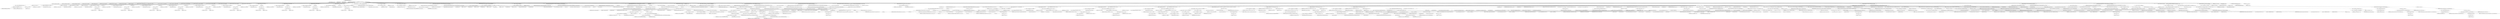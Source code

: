 digraph "TIFFRGBAImageBegin" {  
"46139" [label = <(METHOD,TIFFRGBAImageBegin)<SUB>310</SUB>> ]
"46140" [label = <(PARAM,TIFFRGBAImage *img)<SUB>310</SUB>> ]
"46141" [label = <(PARAM,TIFF *tif)<SUB>310</SUB>> ]
"46142" [label = <(PARAM,int stop)<SUB>310</SUB>> ]
"46143" [label = <(PARAM,char emsg[EMSG_BUF_SIZE])<SUB>311</SUB>> ]
"46144" [label = <(BLOCK,&lt;empty&gt;,&lt;empty&gt;)<SUB>312</SUB>> ]
"46145" [label = <(LOCAL,uint16_t* sampleinfo: uint16_t)<SUB>313</SUB>> ]
"46146" [label = <(LOCAL,uint16_t extrasamples: uint16_t)<SUB>314</SUB>> ]
"46147" [label = <(LOCAL,uint16_t planarconfig: uint16_t)<SUB>315</SUB>> ]
"46148" [label = <(LOCAL,uint16_t compress: uint16_t)<SUB>316</SUB>> ]
"46149" [label = <(LOCAL,int colorchannels: int)<SUB>317</SUB>> ]
"46150" [label = <(LOCAL,uint16_t* red_orig: uint16_t)<SUB>318</SUB>> ]
"46151" [label = <(LOCAL,uint16_t* green_orig: uint16_t)<SUB>318</SUB>> ]
"46152" [label = <(LOCAL,uint16_t* blue_orig: uint16_t)<SUB>318</SUB>> ]
"46153" [label = <(LOCAL,int n_color: int)<SUB>319</SUB>> ]
"46154" [label = <(CONTROL_STRUCTURE,if (!TIFFRGBAImageOK(tif, emsg)),if (!TIFFRGBAImageOK(tif, emsg)))<SUB>321</SUB>> ]
"46155" [label = <(&lt;operator&gt;.logicalNot,!TIFFRGBAImageOK(tif, emsg))<SUB>321</SUB>> ]
"46156" [label = <(TIFFRGBAImageOK,TIFFRGBAImageOK(tif, emsg))<SUB>321</SUB>> ]
"46157" [label = <(IDENTIFIER,tif,TIFFRGBAImageOK(tif, emsg))<SUB>321</SUB>> ]
"46158" [label = <(IDENTIFIER,emsg,TIFFRGBAImageOK(tif, emsg))<SUB>321</SUB>> ]
"46159" [label = <(BLOCK,&lt;empty&gt;,&lt;empty&gt;)<SUB>322</SUB>> ]
"46160" [label = <(RETURN,return 0;,return 0;)<SUB>322</SUB>> ]
"46161" [label = <(LITERAL,0,return 0;)<SUB>322</SUB>> ]
"46162" [label = <(&lt;operator&gt;.assignment,img-&gt;row_offset = 0)<SUB>325</SUB>> ]
"46163" [label = <(&lt;operator&gt;.indirectFieldAccess,img-&gt;row_offset)<SUB>325</SUB>> ]
"46164" [label = <(IDENTIFIER,img,img-&gt;row_offset = 0)<SUB>325</SUB>> ]
"46165" [label = <(FIELD_IDENTIFIER,row_offset,row_offset)<SUB>325</SUB>> ]
"46166" [label = <(LITERAL,0,img-&gt;row_offset = 0)<SUB>325</SUB>> ]
"46167" [label = <(&lt;operator&gt;.assignment,img-&gt;col_offset = 0)<SUB>326</SUB>> ]
"46168" [label = <(&lt;operator&gt;.indirectFieldAccess,img-&gt;col_offset)<SUB>326</SUB>> ]
"46169" [label = <(IDENTIFIER,img,img-&gt;col_offset = 0)<SUB>326</SUB>> ]
"46170" [label = <(FIELD_IDENTIFIER,col_offset,col_offset)<SUB>326</SUB>> ]
"46171" [label = <(LITERAL,0,img-&gt;col_offset = 0)<SUB>326</SUB>> ]
"46172" [label = <(&lt;operator&gt;.assignment,img-&gt;redcmap = NULL)<SUB>327</SUB>> ]
"46173" [label = <(&lt;operator&gt;.indirectFieldAccess,img-&gt;redcmap)<SUB>327</SUB>> ]
"46174" [label = <(IDENTIFIER,img,img-&gt;redcmap = NULL)<SUB>327</SUB>> ]
"46175" [label = <(FIELD_IDENTIFIER,redcmap,redcmap)<SUB>327</SUB>> ]
"46176" [label = <(NULL,NULL)<SUB>327</SUB>> ]
"46177" [label = <(BLOCK,&lt;empty&gt;,&lt;empty&gt;)> ]
"46178" [label = <(&lt;operator&gt;.cast,(void *)0)<SUB>327</SUB>> ]
"46179" [label = <(UNKNOWN,void *,void *)<SUB>327</SUB>> ]
"46180" [label = <(LITERAL,0,(void *)0)<SUB>327</SUB>> ]
"46181" [label = <(&lt;operator&gt;.assignment,img-&gt;greencmap = NULL)<SUB>328</SUB>> ]
"46182" [label = <(&lt;operator&gt;.indirectFieldAccess,img-&gt;greencmap)<SUB>328</SUB>> ]
"46183" [label = <(IDENTIFIER,img,img-&gt;greencmap = NULL)<SUB>328</SUB>> ]
"46184" [label = <(FIELD_IDENTIFIER,greencmap,greencmap)<SUB>328</SUB>> ]
"46185" [label = <(NULL,NULL)<SUB>328</SUB>> ]
"46186" [label = <(BLOCK,&lt;empty&gt;,&lt;empty&gt;)> ]
"46187" [label = <(&lt;operator&gt;.cast,(void *)0)<SUB>328</SUB>> ]
"46188" [label = <(UNKNOWN,void *,void *)<SUB>328</SUB>> ]
"46189" [label = <(LITERAL,0,(void *)0)<SUB>328</SUB>> ]
"46190" [label = <(&lt;operator&gt;.assignment,img-&gt;bluecmap = NULL)<SUB>329</SUB>> ]
"46191" [label = <(&lt;operator&gt;.indirectFieldAccess,img-&gt;bluecmap)<SUB>329</SUB>> ]
"46192" [label = <(IDENTIFIER,img,img-&gt;bluecmap = NULL)<SUB>329</SUB>> ]
"46193" [label = <(FIELD_IDENTIFIER,bluecmap,bluecmap)<SUB>329</SUB>> ]
"46194" [label = <(NULL,NULL)<SUB>329</SUB>> ]
"46195" [label = <(BLOCK,&lt;empty&gt;,&lt;empty&gt;)> ]
"46196" [label = <(&lt;operator&gt;.cast,(void *)0)<SUB>329</SUB>> ]
"46197" [label = <(UNKNOWN,void *,void *)<SUB>329</SUB>> ]
"46198" [label = <(LITERAL,0,(void *)0)<SUB>329</SUB>> ]
"46199" [label = <(&lt;operator&gt;.assignment,img-&gt;Map = NULL)<SUB>330</SUB>> ]
"46200" [label = <(&lt;operator&gt;.indirectFieldAccess,img-&gt;Map)<SUB>330</SUB>> ]
"46201" [label = <(IDENTIFIER,img,img-&gt;Map = NULL)<SUB>330</SUB>> ]
"46202" [label = <(FIELD_IDENTIFIER,Map,Map)<SUB>330</SUB>> ]
"46203" [label = <(NULL,NULL)<SUB>330</SUB>> ]
"46204" [label = <(BLOCK,&lt;empty&gt;,&lt;empty&gt;)> ]
"46205" [label = <(&lt;operator&gt;.cast,(void *)0)<SUB>330</SUB>> ]
"46206" [label = <(UNKNOWN,void *,void *)<SUB>330</SUB>> ]
"46207" [label = <(LITERAL,0,(void *)0)<SUB>330</SUB>> ]
"46208" [label = <(&lt;operator&gt;.assignment,img-&gt;BWmap = NULL)<SUB>331</SUB>> ]
"46209" [label = <(&lt;operator&gt;.indirectFieldAccess,img-&gt;BWmap)<SUB>331</SUB>> ]
"46210" [label = <(IDENTIFIER,img,img-&gt;BWmap = NULL)<SUB>331</SUB>> ]
"46211" [label = <(FIELD_IDENTIFIER,BWmap,BWmap)<SUB>331</SUB>> ]
"46212" [label = <(NULL,NULL)<SUB>331</SUB>> ]
"46213" [label = <(BLOCK,&lt;empty&gt;,&lt;empty&gt;)> ]
"46214" [label = <(&lt;operator&gt;.cast,(void *)0)<SUB>331</SUB>> ]
"46215" [label = <(UNKNOWN,void *,void *)<SUB>331</SUB>> ]
"46216" [label = <(LITERAL,0,(void *)0)<SUB>331</SUB>> ]
"46217" [label = <(&lt;operator&gt;.assignment,img-&gt;PALmap = NULL)<SUB>332</SUB>> ]
"46218" [label = <(&lt;operator&gt;.indirectFieldAccess,img-&gt;PALmap)<SUB>332</SUB>> ]
"46219" [label = <(IDENTIFIER,img,img-&gt;PALmap = NULL)<SUB>332</SUB>> ]
"46220" [label = <(FIELD_IDENTIFIER,PALmap,PALmap)<SUB>332</SUB>> ]
"46221" [label = <(NULL,NULL)<SUB>332</SUB>> ]
"46222" [label = <(BLOCK,&lt;empty&gt;,&lt;empty&gt;)> ]
"46223" [label = <(&lt;operator&gt;.cast,(void *)0)<SUB>332</SUB>> ]
"46224" [label = <(UNKNOWN,void *,void *)<SUB>332</SUB>> ]
"46225" [label = <(LITERAL,0,(void *)0)<SUB>332</SUB>> ]
"46226" [label = <(&lt;operator&gt;.assignment,img-&gt;ycbcr = NULL)<SUB>333</SUB>> ]
"46227" [label = <(&lt;operator&gt;.indirectFieldAccess,img-&gt;ycbcr)<SUB>333</SUB>> ]
"46228" [label = <(IDENTIFIER,img,img-&gt;ycbcr = NULL)<SUB>333</SUB>> ]
"46229" [label = <(FIELD_IDENTIFIER,ycbcr,ycbcr)<SUB>333</SUB>> ]
"46230" [label = <(NULL,NULL)<SUB>333</SUB>> ]
"46231" [label = <(BLOCK,&lt;empty&gt;,&lt;empty&gt;)> ]
"46232" [label = <(&lt;operator&gt;.cast,(void *)0)<SUB>333</SUB>> ]
"46233" [label = <(UNKNOWN,void *,void *)<SUB>333</SUB>> ]
"46234" [label = <(LITERAL,0,(void *)0)<SUB>333</SUB>> ]
"46235" [label = <(&lt;operator&gt;.assignment,img-&gt;cielab = NULL)<SUB>334</SUB>> ]
"46236" [label = <(&lt;operator&gt;.indirectFieldAccess,img-&gt;cielab)<SUB>334</SUB>> ]
"46237" [label = <(IDENTIFIER,img,img-&gt;cielab = NULL)<SUB>334</SUB>> ]
"46238" [label = <(FIELD_IDENTIFIER,cielab,cielab)<SUB>334</SUB>> ]
"46239" [label = <(NULL,NULL)<SUB>334</SUB>> ]
"46240" [label = <(BLOCK,&lt;empty&gt;,&lt;empty&gt;)> ]
"46241" [label = <(&lt;operator&gt;.cast,(void *)0)<SUB>334</SUB>> ]
"46242" [label = <(UNKNOWN,void *,void *)<SUB>334</SUB>> ]
"46243" [label = <(LITERAL,0,(void *)0)<SUB>334</SUB>> ]
"46244" [label = <(&lt;operator&gt;.assignment,img-&gt;UaToAa = NULL)<SUB>335</SUB>> ]
"46245" [label = <(&lt;operator&gt;.indirectFieldAccess,img-&gt;UaToAa)<SUB>335</SUB>> ]
"46246" [label = <(IDENTIFIER,img,img-&gt;UaToAa = NULL)<SUB>335</SUB>> ]
"46247" [label = <(FIELD_IDENTIFIER,UaToAa,UaToAa)<SUB>335</SUB>> ]
"46248" [label = <(NULL,NULL)<SUB>335</SUB>> ]
"46249" [label = <(BLOCK,&lt;empty&gt;,&lt;empty&gt;)> ]
"46250" [label = <(&lt;operator&gt;.cast,(void *)0)<SUB>335</SUB>> ]
"46251" [label = <(UNKNOWN,void *,void *)<SUB>335</SUB>> ]
"46252" [label = <(LITERAL,0,(void *)0)<SUB>335</SUB>> ]
"46253" [label = <(&lt;operator&gt;.assignment,img-&gt;Bitdepth16To8 = NULL)<SUB>336</SUB>> ]
"46254" [label = <(&lt;operator&gt;.indirectFieldAccess,img-&gt;Bitdepth16To8)<SUB>336</SUB>> ]
"46255" [label = <(IDENTIFIER,img,img-&gt;Bitdepth16To8 = NULL)<SUB>336</SUB>> ]
"46256" [label = <(FIELD_IDENTIFIER,Bitdepth16To8,Bitdepth16To8)<SUB>336</SUB>> ]
"46257" [label = <(NULL,NULL)<SUB>336</SUB>> ]
"46258" [label = <(BLOCK,&lt;empty&gt;,&lt;empty&gt;)> ]
"46259" [label = <(&lt;operator&gt;.cast,(void *)0)<SUB>336</SUB>> ]
"46260" [label = <(UNKNOWN,void *,void *)<SUB>336</SUB>> ]
"46261" [label = <(LITERAL,0,(void *)0)<SUB>336</SUB>> ]
"46262" [label = <(&lt;operator&gt;.assignment,img-&gt;req_orientation = ORIENTATION_BOTLEFT)<SUB>337</SUB>> ]
"46263" [label = <(&lt;operator&gt;.indirectFieldAccess,img-&gt;req_orientation)<SUB>337</SUB>> ]
"46264" [label = <(IDENTIFIER,img,img-&gt;req_orientation = ORIENTATION_BOTLEFT)<SUB>337</SUB>> ]
"46265" [label = <(FIELD_IDENTIFIER,req_orientation,req_orientation)<SUB>337</SUB>> ]
"46266" [label = <(IDENTIFIER,ORIENTATION_BOTLEFT,img-&gt;req_orientation = ORIENTATION_BOTLEFT)<SUB>337</SUB>> ]
"46267" [label = <(&lt;operator&gt;.assignment,img-&gt;tif = tif)<SUB>339</SUB>> ]
"46268" [label = <(&lt;operator&gt;.indirectFieldAccess,img-&gt;tif)<SUB>339</SUB>> ]
"46269" [label = <(IDENTIFIER,img,img-&gt;tif = tif)<SUB>339</SUB>> ]
"46270" [label = <(FIELD_IDENTIFIER,tif,tif)<SUB>339</SUB>> ]
"46271" [label = <(IDENTIFIER,tif,img-&gt;tif = tif)<SUB>339</SUB>> ]
"46272" [label = <(&lt;operator&gt;.assignment,img-&gt;stoponerr = stop)<SUB>340</SUB>> ]
"46273" [label = <(&lt;operator&gt;.indirectFieldAccess,img-&gt;stoponerr)<SUB>340</SUB>> ]
"46274" [label = <(IDENTIFIER,img,img-&gt;stoponerr = stop)<SUB>340</SUB>> ]
"46275" [label = <(FIELD_IDENTIFIER,stoponerr,stoponerr)<SUB>340</SUB>> ]
"46276" [label = <(IDENTIFIER,stop,img-&gt;stoponerr = stop)<SUB>340</SUB>> ]
"46277" [label = <(TIFFGetFieldDefaulted,TIFFGetFieldDefaulted(tif, TIFFTAG_BITSPERSAMPLE, &amp;img-&gt;bitspersample))<SUB>341</SUB>> ]
"46278" [label = <(IDENTIFIER,tif,TIFFGetFieldDefaulted(tif, TIFFTAG_BITSPERSAMPLE, &amp;img-&gt;bitspersample))<SUB>341</SUB>> ]
"46279" [label = <(IDENTIFIER,TIFFTAG_BITSPERSAMPLE,TIFFGetFieldDefaulted(tif, TIFFTAG_BITSPERSAMPLE, &amp;img-&gt;bitspersample))<SUB>341</SUB>> ]
"46280" [label = <(&lt;operator&gt;.addressOf,&amp;img-&gt;bitspersample)<SUB>341</SUB>> ]
"46281" [label = <(&lt;operator&gt;.indirectFieldAccess,img-&gt;bitspersample)<SUB>341</SUB>> ]
"46282" [label = <(IDENTIFIER,img,TIFFGetFieldDefaulted(tif, TIFFTAG_BITSPERSAMPLE, &amp;img-&gt;bitspersample))<SUB>341</SUB>> ]
"46283" [label = <(FIELD_IDENTIFIER,bitspersample,bitspersample)<SUB>341</SUB>> ]
"46284" [label = <(CONTROL_STRUCTURE,switch(img-&gt;bitspersample),switch(img-&gt;bitspersample))<SUB>342</SUB>> ]
"46285" [label = <(&lt;operator&gt;.indirectFieldAccess,img-&gt;bitspersample)<SUB>342</SUB>> ]
"46286" [label = <(IDENTIFIER,img,switch(img-&gt;bitspersample))<SUB>342</SUB>> ]
"46287" [label = <(FIELD_IDENTIFIER,bitspersample,bitspersample)<SUB>342</SUB>> ]
"46288" [label = <(BLOCK,&lt;empty&gt;,&lt;empty&gt;)<SUB>343</SUB>> ]
"46289" [label = <(JUMP_TARGET,case)<SUB>344</SUB>> ]
"46290" [label = <(LITERAL,1,&lt;empty&gt;)<SUB>344</SUB>> ]
"46291" [label = <(JUMP_TARGET,case)<SUB>345</SUB>> ]
"46292" [label = <(LITERAL,2,&lt;empty&gt;)<SUB>345</SUB>> ]
"46293" [label = <(JUMP_TARGET,case)<SUB>346</SUB>> ]
"46294" [label = <(LITERAL,4,&lt;empty&gt;)<SUB>346</SUB>> ]
"46295" [label = <(JUMP_TARGET,case)<SUB>347</SUB>> ]
"46296" [label = <(LITERAL,8,&lt;empty&gt;)<SUB>347</SUB>> ]
"46297" [label = <(JUMP_TARGET,case)<SUB>348</SUB>> ]
"46298" [label = <(LITERAL,16,&lt;empty&gt;)<SUB>348</SUB>> ]
"46299" [label = <(CONTROL_STRUCTURE,break;,break;)<SUB>349</SUB>> ]
"46300" [label = <(JUMP_TARGET,default)<SUB>350</SUB>> ]
"46301" [label = <(UNKNOWN,snprintf(emsg, EMSG_BUF_SIZE,\012                     &quot;Sorry, can not handle images with %&quot; PRIu16\012                     &quot;-bit samples&quot;,\012                     img-&gt;bitspersample);,snprintf(emsg, EMSG_BUF_SIZE,\012                     &quot;Sorry, can not handle images with %&quot; PRIu16\012                     &quot;-bit samples&quot;,\012                     img-&gt;bitspersample);)<SUB>351</SUB>> ]
"46302" [label = <(CONTROL_STRUCTURE,goto fail_return;,goto fail_return;)<SUB>355</SUB>> ]
"46303" [label = <(&lt;operator&gt;.assignment,img-&gt;alpha = 0)<SUB>357</SUB>> ]
"46304" [label = <(&lt;operator&gt;.indirectFieldAccess,img-&gt;alpha)<SUB>357</SUB>> ]
"46305" [label = <(IDENTIFIER,img,img-&gt;alpha = 0)<SUB>357</SUB>> ]
"46306" [label = <(FIELD_IDENTIFIER,alpha,alpha)<SUB>357</SUB>> ]
"46307" [label = <(LITERAL,0,img-&gt;alpha = 0)<SUB>357</SUB>> ]
"46308" [label = <(TIFFGetFieldDefaulted,TIFFGetFieldDefaulted(tif, TIFFTAG_SAMPLESPERPIXEL, &amp;img-&gt;samplesperpixel))<SUB>358</SUB>> ]
"46309" [label = <(IDENTIFIER,tif,TIFFGetFieldDefaulted(tif, TIFFTAG_SAMPLESPERPIXEL, &amp;img-&gt;samplesperpixel))<SUB>358</SUB>> ]
"46310" [label = <(IDENTIFIER,TIFFTAG_SAMPLESPERPIXEL,TIFFGetFieldDefaulted(tif, TIFFTAG_SAMPLESPERPIXEL, &amp;img-&gt;samplesperpixel))<SUB>358</SUB>> ]
"46311" [label = <(&lt;operator&gt;.addressOf,&amp;img-&gt;samplesperpixel)<SUB>358</SUB>> ]
"46312" [label = <(&lt;operator&gt;.indirectFieldAccess,img-&gt;samplesperpixel)<SUB>358</SUB>> ]
"46313" [label = <(IDENTIFIER,img,TIFFGetFieldDefaulted(tif, TIFFTAG_SAMPLESPERPIXEL, &amp;img-&gt;samplesperpixel))<SUB>358</SUB>> ]
"46314" [label = <(FIELD_IDENTIFIER,samplesperpixel,samplesperpixel)<SUB>358</SUB>> ]
"46315" [label = <(TIFFGetFieldDefaulted,TIFFGetFieldDefaulted(tif, TIFFTAG_EXTRASAMPLES, &amp;extrasamples,\012                          &amp;sampleinfo))<SUB>359</SUB>> ]
"46316" [label = <(IDENTIFIER,tif,TIFFGetFieldDefaulted(tif, TIFFTAG_EXTRASAMPLES, &amp;extrasamples,\012                          &amp;sampleinfo))<SUB>359</SUB>> ]
"46317" [label = <(IDENTIFIER,TIFFTAG_EXTRASAMPLES,TIFFGetFieldDefaulted(tif, TIFFTAG_EXTRASAMPLES, &amp;extrasamples,\012                          &amp;sampleinfo))<SUB>359</SUB>> ]
"46318" [label = <(&lt;operator&gt;.addressOf,&amp;extrasamples)<SUB>359</SUB>> ]
"46319" [label = <(IDENTIFIER,extrasamples,TIFFGetFieldDefaulted(tif, TIFFTAG_EXTRASAMPLES, &amp;extrasamples,\012                          &amp;sampleinfo))<SUB>359</SUB>> ]
"46320" [label = <(&lt;operator&gt;.addressOf,&amp;sampleinfo)<SUB>360</SUB>> ]
"46321" [label = <(IDENTIFIER,sampleinfo,TIFFGetFieldDefaulted(tif, TIFFTAG_EXTRASAMPLES, &amp;extrasamples,\012                          &amp;sampleinfo))<SUB>360</SUB>> ]
"46322" [label = <(CONTROL_STRUCTURE,if (extrasamples &gt;= 1),if (extrasamples &gt;= 1))<SUB>361</SUB>> ]
"46323" [label = <(&lt;operator&gt;.greaterEqualsThan,extrasamples &gt;= 1)<SUB>361</SUB>> ]
"46324" [label = <(IDENTIFIER,extrasamples,extrasamples &gt;= 1)<SUB>361</SUB>> ]
"46325" [label = <(LITERAL,1,extrasamples &gt;= 1)<SUB>361</SUB>> ]
"46326" [label = <(BLOCK,&lt;empty&gt;,&lt;empty&gt;)<SUB>362</SUB>> ]
"46327" [label = <(CONTROL_STRUCTURE,switch(sampleinfo[0]),switch(sampleinfo[0]))<SUB>363</SUB>> ]
"46328" [label = <(&lt;operator&gt;.indirectIndexAccess,sampleinfo[0])<SUB>363</SUB>> ]
"46329" [label = <(IDENTIFIER,sampleinfo,switch(sampleinfo[0]))<SUB>363</SUB>> ]
"46330" [label = <(LITERAL,0,switch(sampleinfo[0]))<SUB>363</SUB>> ]
"46331" [label = <(BLOCK,&lt;empty&gt;,&lt;empty&gt;)<SUB>364</SUB>> ]
"46332" [label = <(JUMP_TARGET,case)<SUB>365</SUB>> ]
"46333" [label = <(IDENTIFIER,EXTRASAMPLE_UNSPECIFIED,&lt;empty&gt;)<SUB>365</SUB>> ]
"46334" [label = <(CONTROL_STRUCTURE,if (img-&gt;samplesperpixel &gt;\012                    3),if (img-&gt;samplesperpixel &gt;\012                    3))<SUB>367</SUB>> ]
"46335" [label = <(&lt;operator&gt;.greaterThan,img-&gt;samplesperpixel &gt;\012                    3)<SUB>367</SUB>> ]
"46336" [label = <(&lt;operator&gt;.indirectFieldAccess,img-&gt;samplesperpixel)<SUB>367</SUB>> ]
"46337" [label = <(IDENTIFIER,img,img-&gt;samplesperpixel &gt;\012                    3)<SUB>367</SUB>> ]
"46338" [label = <(FIELD_IDENTIFIER,samplesperpixel,samplesperpixel)<SUB>367</SUB>> ]
"46339" [label = <(LITERAL,3,img-&gt;samplesperpixel &gt;\012                    3)<SUB>368</SUB>> ]
"46340" [label = <(BLOCK,&lt;empty&gt;,&lt;empty&gt;)<SUB>369</SUB>> ]
"46341" [label = <(&lt;operator&gt;.assignment,img-&gt;alpha = EXTRASAMPLE_ASSOCALPHA)<SUB>369</SUB>> ]
"46342" [label = <(&lt;operator&gt;.indirectFieldAccess,img-&gt;alpha)<SUB>369</SUB>> ]
"46343" [label = <(IDENTIFIER,img,img-&gt;alpha = EXTRASAMPLE_ASSOCALPHA)<SUB>369</SUB>> ]
"46344" [label = <(FIELD_IDENTIFIER,alpha,alpha)<SUB>369</SUB>> ]
"46345" [label = <(IDENTIFIER,EXTRASAMPLE_ASSOCALPHA,img-&gt;alpha = EXTRASAMPLE_ASSOCALPHA)<SUB>369</SUB>> ]
"46346" [label = <(CONTROL_STRUCTURE,break;,break;)<SUB>370</SUB>> ]
"46347" [label = <(JUMP_TARGET,case)<SUB>371</SUB>> ]
"46348" [label = <(IDENTIFIER,EXTRASAMPLE_ASSOCALPHA,&lt;empty&gt;)<SUB>371</SUB>> ]
"46349" [label = <(JUMP_TARGET,case)<SUB>372</SUB>> ]
"46350" [label = <(IDENTIFIER,EXTRASAMPLE_UNASSALPHA,&lt;empty&gt;)<SUB>372</SUB>> ]
"46351" [label = <(&lt;operator&gt;.assignment,img-&gt;alpha = sampleinfo[0])<SUB>373</SUB>> ]
"46352" [label = <(&lt;operator&gt;.indirectFieldAccess,img-&gt;alpha)<SUB>373</SUB>> ]
"46353" [label = <(IDENTIFIER,img,img-&gt;alpha = sampleinfo[0])<SUB>373</SUB>> ]
"46354" [label = <(FIELD_IDENTIFIER,alpha,alpha)<SUB>373</SUB>> ]
"46355" [label = <(&lt;operator&gt;.indirectIndexAccess,sampleinfo[0])<SUB>373</SUB>> ]
"46356" [label = <(IDENTIFIER,sampleinfo,img-&gt;alpha = sampleinfo[0])<SUB>373</SUB>> ]
"46357" [label = <(LITERAL,0,img-&gt;alpha = sampleinfo[0])<SUB>373</SUB>> ]
"46358" [label = <(CONTROL_STRUCTURE,break;,break;)<SUB>374</SUB>> ]
"46359" [label = <(&lt;operator&gt;.assignment,colorchannels = img-&gt;samplesperpixel - extrasamples)<SUB>390</SUB>> ]
"46360" [label = <(IDENTIFIER,colorchannels,colorchannels = img-&gt;samplesperpixel - extrasamples)<SUB>390</SUB>> ]
"46361" [label = <(&lt;operator&gt;.subtraction,img-&gt;samplesperpixel - extrasamples)<SUB>390</SUB>> ]
"46362" [label = <(&lt;operator&gt;.indirectFieldAccess,img-&gt;samplesperpixel)<SUB>390</SUB>> ]
"46363" [label = <(IDENTIFIER,img,img-&gt;samplesperpixel - extrasamples)<SUB>390</SUB>> ]
"46364" [label = <(FIELD_IDENTIFIER,samplesperpixel,samplesperpixel)<SUB>390</SUB>> ]
"46365" [label = <(IDENTIFIER,extrasamples,img-&gt;samplesperpixel - extrasamples)<SUB>390</SUB>> ]
"46366" [label = <(TIFFGetFieldDefaulted,TIFFGetFieldDefaulted(tif, TIFFTAG_COMPRESSION, &amp;compress))<SUB>391</SUB>> ]
"46367" [label = <(IDENTIFIER,tif,TIFFGetFieldDefaulted(tif, TIFFTAG_COMPRESSION, &amp;compress))<SUB>391</SUB>> ]
"46368" [label = <(IDENTIFIER,TIFFTAG_COMPRESSION,TIFFGetFieldDefaulted(tif, TIFFTAG_COMPRESSION, &amp;compress))<SUB>391</SUB>> ]
"46369" [label = <(&lt;operator&gt;.addressOf,&amp;compress)<SUB>391</SUB>> ]
"46370" [label = <(IDENTIFIER,compress,TIFFGetFieldDefaulted(tif, TIFFTAG_COMPRESSION, &amp;compress))<SUB>391</SUB>> ]
"46371" [label = <(TIFFGetFieldDefaulted,TIFFGetFieldDefaulted(tif, TIFFTAG_PLANARCONFIG, &amp;planarconfig))<SUB>392</SUB>> ]
"46372" [label = <(IDENTIFIER,tif,TIFFGetFieldDefaulted(tif, TIFFTAG_PLANARCONFIG, &amp;planarconfig))<SUB>392</SUB>> ]
"46373" [label = <(IDENTIFIER,TIFFTAG_PLANARCONFIG,TIFFGetFieldDefaulted(tif, TIFFTAG_PLANARCONFIG, &amp;planarconfig))<SUB>392</SUB>> ]
"46374" [label = <(&lt;operator&gt;.addressOf,&amp;planarconfig)<SUB>392</SUB>> ]
"46375" [label = <(IDENTIFIER,planarconfig,TIFFGetFieldDefaulted(tif, TIFFTAG_PLANARCONFIG, &amp;planarconfig))<SUB>392</SUB>> ]
"46376" [label = <(CONTROL_STRUCTURE,if (!TIFFGetField(tif, TIFFTAG_PHOTOMETRIC, &amp;img-&gt;photometric)),if (!TIFFGetField(tif, TIFFTAG_PHOTOMETRIC, &amp;img-&gt;photometric)))<SUB>393</SUB>> ]
"46377" [label = <(&lt;operator&gt;.logicalNot,!TIFFGetField(tif, TIFFTAG_PHOTOMETRIC, &amp;img-&gt;photometric))<SUB>393</SUB>> ]
"46378" [label = <(TIFFGetField,TIFFGetField(tif, TIFFTAG_PHOTOMETRIC, &amp;img-&gt;photometric))<SUB>393</SUB>> ]
"46379" [label = <(IDENTIFIER,tif,TIFFGetField(tif, TIFFTAG_PHOTOMETRIC, &amp;img-&gt;photometric))<SUB>393</SUB>> ]
"46380" [label = <(IDENTIFIER,TIFFTAG_PHOTOMETRIC,TIFFGetField(tif, TIFFTAG_PHOTOMETRIC, &amp;img-&gt;photometric))<SUB>393</SUB>> ]
"46381" [label = <(&lt;operator&gt;.addressOf,&amp;img-&gt;photometric)<SUB>393</SUB>> ]
"46382" [label = <(&lt;operator&gt;.indirectFieldAccess,img-&gt;photometric)<SUB>393</SUB>> ]
"46383" [label = <(IDENTIFIER,img,TIFFGetField(tif, TIFFTAG_PHOTOMETRIC, &amp;img-&gt;photometric))<SUB>393</SUB>> ]
"46384" [label = <(FIELD_IDENTIFIER,photometric,photometric)<SUB>393</SUB>> ]
"46385" [label = <(BLOCK,&lt;empty&gt;,&lt;empty&gt;)<SUB>394</SUB>> ]
"46386" [label = <(CONTROL_STRUCTURE,switch(colorchannels),switch(colorchannels))<SUB>395</SUB>> ]
"46387" [label = <(IDENTIFIER,colorchannels,switch(colorchannels))<SUB>395</SUB>> ]
"46388" [label = <(BLOCK,&lt;empty&gt;,&lt;empty&gt;)<SUB>396</SUB>> ]
"46389" [label = <(JUMP_TARGET,case)<SUB>397</SUB>> ]
"46390" [label = <(LITERAL,1,&lt;empty&gt;)<SUB>397</SUB>> ]
"46391" [label = <(CONTROL_STRUCTURE,if (isCCITTCompression(tif)),if (isCCITTCompression(tif)))<SUB>398</SUB>> ]
"46392" [label = <(isCCITTCompression,isCCITTCompression(tif))<SUB>398</SUB>> ]
"46393" [label = <(IDENTIFIER,tif,isCCITTCompression(tif))<SUB>398</SUB>> ]
"46394" [label = <(BLOCK,&lt;empty&gt;,&lt;empty&gt;)<SUB>399</SUB>> ]
"46395" [label = <(&lt;operator&gt;.assignment,img-&gt;photometric = PHOTOMETRIC_MINISWHITE)<SUB>399</SUB>> ]
"46396" [label = <(&lt;operator&gt;.indirectFieldAccess,img-&gt;photometric)<SUB>399</SUB>> ]
"46397" [label = <(IDENTIFIER,img,img-&gt;photometric = PHOTOMETRIC_MINISWHITE)<SUB>399</SUB>> ]
"46398" [label = <(FIELD_IDENTIFIER,photometric,photometric)<SUB>399</SUB>> ]
"46399" [label = <(IDENTIFIER,PHOTOMETRIC_MINISWHITE,img-&gt;photometric = PHOTOMETRIC_MINISWHITE)<SUB>399</SUB>> ]
"46400" [label = <(CONTROL_STRUCTURE,else,else)<SUB>401</SUB>> ]
"46401" [label = <(BLOCK,&lt;empty&gt;,&lt;empty&gt;)<SUB>401</SUB>> ]
"46402" [label = <(&lt;operator&gt;.assignment,img-&gt;photometric = PHOTOMETRIC_MINISBLACK)<SUB>401</SUB>> ]
"46403" [label = <(&lt;operator&gt;.indirectFieldAccess,img-&gt;photometric)<SUB>401</SUB>> ]
"46404" [label = <(IDENTIFIER,img,img-&gt;photometric = PHOTOMETRIC_MINISBLACK)<SUB>401</SUB>> ]
"46405" [label = <(FIELD_IDENTIFIER,photometric,photometric)<SUB>401</SUB>> ]
"46406" [label = <(IDENTIFIER,PHOTOMETRIC_MINISBLACK,img-&gt;photometric = PHOTOMETRIC_MINISBLACK)<SUB>401</SUB>> ]
"46407" [label = <(CONTROL_STRUCTURE,break;,break;)<SUB>402</SUB>> ]
"46408" [label = <(JUMP_TARGET,case)<SUB>403</SUB>> ]
"46409" [label = <(LITERAL,3,&lt;empty&gt;)<SUB>403</SUB>> ]
"46410" [label = <(&lt;operator&gt;.assignment,img-&gt;photometric = PHOTOMETRIC_RGB)<SUB>404</SUB>> ]
"46411" [label = <(&lt;operator&gt;.indirectFieldAccess,img-&gt;photometric)<SUB>404</SUB>> ]
"46412" [label = <(IDENTIFIER,img,img-&gt;photometric = PHOTOMETRIC_RGB)<SUB>404</SUB>> ]
"46413" [label = <(FIELD_IDENTIFIER,photometric,photometric)<SUB>404</SUB>> ]
"46414" [label = <(IDENTIFIER,PHOTOMETRIC_RGB,img-&gt;photometric = PHOTOMETRIC_RGB)<SUB>404</SUB>> ]
"46415" [label = <(CONTROL_STRUCTURE,break;,break;)<SUB>405</SUB>> ]
"46416" [label = <(JUMP_TARGET,default)<SUB>406</SUB>> ]
"46417" [label = <(snprintf,snprintf(emsg, EMSG_BUF_SIZE, &quot;Missing needed %s tag&quot;,\012                         photoTag))<SUB>407</SUB>> ]
"46418" [label = <(IDENTIFIER,emsg,snprintf(emsg, EMSG_BUF_SIZE, &quot;Missing needed %s tag&quot;,\012                         photoTag))<SUB>407</SUB>> ]
"46419" [label = <(EMSG_BUF_SIZE,EMSG_BUF_SIZE)<SUB>407</SUB>> ]
"46420" [label = <(BLOCK,&lt;empty&gt;,&lt;empty&gt;)> ]
"46421" [label = <(LITERAL,1024,&lt;empty&gt;)<SUB>407</SUB>> ]
"46422" [label = <(LITERAL,&quot;Missing needed %s tag&quot;,snprintf(emsg, EMSG_BUF_SIZE, &quot;Missing needed %s tag&quot;,\012                         photoTag))<SUB>407</SUB>> ]
"46423" [label = <(IDENTIFIER,photoTag,snprintf(emsg, EMSG_BUF_SIZE, &quot;Missing needed %s tag&quot;,\012                         photoTag))<SUB>408</SUB>> ]
"46424" [label = <(CONTROL_STRUCTURE,goto fail_return;,goto fail_return;)<SUB>409</SUB>> ]
"46425" [label = <(CONTROL_STRUCTURE,switch(img-&gt;photometric),switch(img-&gt;photometric))<SUB>412</SUB>> ]
"46426" [label = <(&lt;operator&gt;.indirectFieldAccess,img-&gt;photometric)<SUB>412</SUB>> ]
"46427" [label = <(IDENTIFIER,img,switch(img-&gt;photometric))<SUB>412</SUB>> ]
"46428" [label = <(FIELD_IDENTIFIER,photometric,photometric)<SUB>412</SUB>> ]
"46429" [label = <(BLOCK,&lt;empty&gt;,&lt;empty&gt;)<SUB>413</SUB>> ]
"46430" [label = <(JUMP_TARGET,case)<SUB>414</SUB>> ]
"46431" [label = <(IDENTIFIER,PHOTOMETRIC_PALETTE,&lt;empty&gt;)<SUB>414</SUB>> ]
"46432" [label = <(CONTROL_STRUCTURE,if (!TIFFGetField(tif, TIFFTAG_COLORMAP, &amp;red_orig, &amp;green_orig,\012                              &amp;blue_orig)),if (!TIFFGetField(tif, TIFFTAG_COLORMAP, &amp;red_orig, &amp;green_orig,\012                              &amp;blue_orig)))<SUB>415</SUB>> ]
"46433" [label = <(&lt;operator&gt;.logicalNot,!TIFFGetField(tif, TIFFTAG_COLORMAP, &amp;red_orig, &amp;green_orig,\012                              &amp;blue_orig))<SUB>415</SUB>> ]
"46434" [label = <(TIFFGetField,TIFFGetField(tif, TIFFTAG_COLORMAP, &amp;red_orig, &amp;green_orig,\012                              &amp;blue_orig))<SUB>415</SUB>> ]
"46435" [label = <(IDENTIFIER,tif,TIFFGetField(tif, TIFFTAG_COLORMAP, &amp;red_orig, &amp;green_orig,\012                              &amp;blue_orig))<SUB>415</SUB>> ]
"46436" [label = <(IDENTIFIER,TIFFTAG_COLORMAP,TIFFGetField(tif, TIFFTAG_COLORMAP, &amp;red_orig, &amp;green_orig,\012                              &amp;blue_orig))<SUB>415</SUB>> ]
"46437" [label = <(&lt;operator&gt;.addressOf,&amp;red_orig)<SUB>415</SUB>> ]
"46438" [label = <(IDENTIFIER,red_orig,TIFFGetField(tif, TIFFTAG_COLORMAP, &amp;red_orig, &amp;green_orig,\012                              &amp;blue_orig))<SUB>415</SUB>> ]
"46439" [label = <(&lt;operator&gt;.addressOf,&amp;green_orig)<SUB>415</SUB>> ]
"46440" [label = <(IDENTIFIER,green_orig,TIFFGetField(tif, TIFFTAG_COLORMAP, &amp;red_orig, &amp;green_orig,\012                              &amp;blue_orig))<SUB>415</SUB>> ]
"46441" [label = <(&lt;operator&gt;.addressOf,&amp;blue_orig)<SUB>416</SUB>> ]
"46442" [label = <(IDENTIFIER,blue_orig,TIFFGetField(tif, TIFFTAG_COLORMAP, &amp;red_orig, &amp;green_orig,\012                              &amp;blue_orig))<SUB>416</SUB>> ]
"46443" [label = <(BLOCK,&lt;empty&gt;,&lt;empty&gt;)<SUB>417</SUB>> ]
"46444" [label = <(snprintf,snprintf(emsg, EMSG_BUF_SIZE,\012                         &quot;Missing required \&quot;Colormap\&quot; tag&quot;))<SUB>418</SUB>> ]
"46445" [label = <(IDENTIFIER,emsg,snprintf(emsg, EMSG_BUF_SIZE,\012                         &quot;Missing required \&quot;Colormap\&quot; tag&quot;))<SUB>418</SUB>> ]
"46446" [label = <(EMSG_BUF_SIZE,EMSG_BUF_SIZE)<SUB>418</SUB>> ]
"46447" [label = <(BLOCK,&lt;empty&gt;,&lt;empty&gt;)> ]
"46448" [label = <(LITERAL,1024,&lt;empty&gt;)<SUB>418</SUB>> ]
"46449" [label = <(LITERAL,&quot;Missing required \&quot;Colormap\&quot; tag&quot;,snprintf(emsg, EMSG_BUF_SIZE,\012                         &quot;Missing required \&quot;Colormap\&quot; tag&quot;))<SUB>419</SUB>> ]
"46450" [label = <(CONTROL_STRUCTURE,goto fail_return;,goto fail_return;)<SUB>420</SUB>> ]
"46451" [label = <(&lt;operator&gt;.assignment,n_color = (1U &lt;&lt; img-&gt;bitspersample))<SUB>424</SUB>> ]
"46452" [label = <(IDENTIFIER,n_color,n_color = (1U &lt;&lt; img-&gt;bitspersample))<SUB>424</SUB>> ]
"46453" [label = <(&lt;operator&gt;.shiftLeft,1U &lt;&lt; img-&gt;bitspersample)<SUB>424</SUB>> ]
"46454" [label = <(LITERAL,1U,1U &lt;&lt; img-&gt;bitspersample)<SUB>424</SUB>> ]
"46455" [label = <(&lt;operator&gt;.indirectFieldAccess,img-&gt;bitspersample)<SUB>424</SUB>> ]
"46456" [label = <(IDENTIFIER,img,1U &lt;&lt; img-&gt;bitspersample)<SUB>424</SUB>> ]
"46457" [label = <(FIELD_IDENTIFIER,bitspersample,bitspersample)<SUB>424</SUB>> ]
"46458" [label = <(&lt;operator&gt;.assignment,img-&gt;redcmap =\012                (uint16_t *)_TIFFmallocExt(tif, sizeof(uint16_t) * n_color))<SUB>425</SUB>> ]
"46459" [label = <(&lt;operator&gt;.indirectFieldAccess,img-&gt;redcmap)<SUB>425</SUB>> ]
"46460" [label = <(IDENTIFIER,img,img-&gt;redcmap =\012                (uint16_t *)_TIFFmallocExt(tif, sizeof(uint16_t) * n_color))<SUB>425</SUB>> ]
"46461" [label = <(FIELD_IDENTIFIER,redcmap,redcmap)<SUB>425</SUB>> ]
"46462" [label = <(&lt;operator&gt;.cast,(uint16_t *)_TIFFmallocExt(tif, sizeof(uint16_t) * n_color))<SUB>426</SUB>> ]
"46463" [label = <(UNKNOWN,uint16_t *,uint16_t *)<SUB>426</SUB>> ]
"46464" [label = <(_TIFFmallocExt,_TIFFmallocExt(tif, sizeof(uint16_t) * n_color))<SUB>426</SUB>> ]
"46465" [label = <(IDENTIFIER,tif,_TIFFmallocExt(tif, sizeof(uint16_t) * n_color))<SUB>426</SUB>> ]
"46466" [label = <(&lt;operator&gt;.multiplication,sizeof(uint16_t) * n_color)<SUB>426</SUB>> ]
"46467" [label = <(&lt;operator&gt;.sizeOf,sizeof(uint16_t))<SUB>426</SUB>> ]
"46468" [label = <(IDENTIFIER,uint16_t,sizeof(uint16_t))<SUB>426</SUB>> ]
"46469" [label = <(IDENTIFIER,n_color,sizeof(uint16_t) * n_color)<SUB>426</SUB>> ]
"46470" [label = <(&lt;operator&gt;.assignment,img-&gt;greencmap =\012                (uint16_t *)_TIFFmallocExt(tif, sizeof(uint16_t) * n_color))<SUB>427</SUB>> ]
"46471" [label = <(&lt;operator&gt;.indirectFieldAccess,img-&gt;greencmap)<SUB>427</SUB>> ]
"46472" [label = <(IDENTIFIER,img,img-&gt;greencmap =\012                (uint16_t *)_TIFFmallocExt(tif, sizeof(uint16_t) * n_color))<SUB>427</SUB>> ]
"46473" [label = <(FIELD_IDENTIFIER,greencmap,greencmap)<SUB>427</SUB>> ]
"46474" [label = <(&lt;operator&gt;.cast,(uint16_t *)_TIFFmallocExt(tif, sizeof(uint16_t) * n_color))<SUB>428</SUB>> ]
"46475" [label = <(UNKNOWN,uint16_t *,uint16_t *)<SUB>428</SUB>> ]
"46476" [label = <(_TIFFmallocExt,_TIFFmallocExt(tif, sizeof(uint16_t) * n_color))<SUB>428</SUB>> ]
"46477" [label = <(IDENTIFIER,tif,_TIFFmallocExt(tif, sizeof(uint16_t) * n_color))<SUB>428</SUB>> ]
"46478" [label = <(&lt;operator&gt;.multiplication,sizeof(uint16_t) * n_color)<SUB>428</SUB>> ]
"46479" [label = <(&lt;operator&gt;.sizeOf,sizeof(uint16_t))<SUB>428</SUB>> ]
"46480" [label = <(IDENTIFIER,uint16_t,sizeof(uint16_t))<SUB>428</SUB>> ]
"46481" [label = <(IDENTIFIER,n_color,sizeof(uint16_t) * n_color)<SUB>428</SUB>> ]
"46482" [label = <(&lt;operator&gt;.assignment,img-&gt;bluecmap =\012                (uint16_t *)_TIFFmallocExt(tif, sizeof(uint16_t) * n_color))<SUB>429</SUB>> ]
"46483" [label = <(&lt;operator&gt;.indirectFieldAccess,img-&gt;bluecmap)<SUB>429</SUB>> ]
"46484" [label = <(IDENTIFIER,img,img-&gt;bluecmap =\012                (uint16_t *)_TIFFmallocExt(tif, sizeof(uint16_t) * n_color))<SUB>429</SUB>> ]
"46485" [label = <(FIELD_IDENTIFIER,bluecmap,bluecmap)<SUB>429</SUB>> ]
"46486" [label = <(&lt;operator&gt;.cast,(uint16_t *)_TIFFmallocExt(tif, sizeof(uint16_t) * n_color))<SUB>430</SUB>> ]
"46487" [label = <(UNKNOWN,uint16_t *,uint16_t *)<SUB>430</SUB>> ]
"46488" [label = <(_TIFFmallocExt,_TIFFmallocExt(tif, sizeof(uint16_t) * n_color))<SUB>430</SUB>> ]
"46489" [label = <(IDENTIFIER,tif,_TIFFmallocExt(tif, sizeof(uint16_t) * n_color))<SUB>430</SUB>> ]
"46490" [label = <(&lt;operator&gt;.multiplication,sizeof(uint16_t) * n_color)<SUB>430</SUB>> ]
"46491" [label = <(&lt;operator&gt;.sizeOf,sizeof(uint16_t))<SUB>430</SUB>> ]
"46492" [label = <(IDENTIFIER,uint16_t,sizeof(uint16_t))<SUB>430</SUB>> ]
"46493" [label = <(IDENTIFIER,n_color,sizeof(uint16_t) * n_color)<SUB>430</SUB>> ]
"46494" [label = <(CONTROL_STRUCTURE,if (!img-&gt;redcmap || !img-&gt;greencmap || !img-&gt;bluecmap),if (!img-&gt;redcmap || !img-&gt;greencmap || !img-&gt;bluecmap))<SUB>431</SUB>> ]
"46495" [label = <(&lt;operator&gt;.logicalOr,!img-&gt;redcmap || !img-&gt;greencmap || !img-&gt;bluecmap)<SUB>431</SUB>> ]
"46496" [label = <(&lt;operator&gt;.logicalOr,!img-&gt;redcmap || !img-&gt;greencmap)<SUB>431</SUB>> ]
"46497" [label = <(&lt;operator&gt;.logicalNot,!img-&gt;redcmap)<SUB>431</SUB>> ]
"46498" [label = <(&lt;operator&gt;.indirectFieldAccess,img-&gt;redcmap)<SUB>431</SUB>> ]
"46499" [label = <(IDENTIFIER,img,!img-&gt;redcmap)<SUB>431</SUB>> ]
"46500" [label = <(FIELD_IDENTIFIER,redcmap,redcmap)<SUB>431</SUB>> ]
"46501" [label = <(&lt;operator&gt;.logicalNot,!img-&gt;greencmap)<SUB>431</SUB>> ]
"46502" [label = <(&lt;operator&gt;.indirectFieldAccess,img-&gt;greencmap)<SUB>431</SUB>> ]
"46503" [label = <(IDENTIFIER,img,!img-&gt;greencmap)<SUB>431</SUB>> ]
"46504" [label = <(FIELD_IDENTIFIER,greencmap,greencmap)<SUB>431</SUB>> ]
"46505" [label = <(&lt;operator&gt;.logicalNot,!img-&gt;bluecmap)<SUB>431</SUB>> ]
"46506" [label = <(&lt;operator&gt;.indirectFieldAccess,img-&gt;bluecmap)<SUB>431</SUB>> ]
"46507" [label = <(IDENTIFIER,img,!img-&gt;bluecmap)<SUB>431</SUB>> ]
"46508" [label = <(FIELD_IDENTIFIER,bluecmap,bluecmap)<SUB>431</SUB>> ]
"46509" [label = <(BLOCK,&lt;empty&gt;,&lt;empty&gt;)<SUB>432</SUB>> ]
"46510" [label = <(snprintf,snprintf(emsg, EMSG_BUF_SIZE,\012                         &quot;Out of memory for colormap copy&quot;))<SUB>433</SUB>> ]
"46511" [label = <(IDENTIFIER,emsg,snprintf(emsg, EMSG_BUF_SIZE,\012                         &quot;Out of memory for colormap copy&quot;))<SUB>433</SUB>> ]
"46512" [label = <(EMSG_BUF_SIZE,EMSG_BUF_SIZE)<SUB>433</SUB>> ]
"46513" [label = <(BLOCK,&lt;empty&gt;,&lt;empty&gt;)> ]
"46514" [label = <(LITERAL,1024,&lt;empty&gt;)<SUB>433</SUB>> ]
"46515" [label = <(LITERAL,&quot;Out of memory for colormap copy&quot;,snprintf(emsg, EMSG_BUF_SIZE,\012                         &quot;Out of memory for colormap copy&quot;))<SUB>434</SUB>> ]
"46516" [label = <(CONTROL_STRUCTURE,goto fail_return;,goto fail_return;)<SUB>435</SUB>> ]
"46517" [label = <(_TIFFmemcpy,_TIFFmemcpy(img-&gt;redcmap, red_orig, n_color * 2))<SUB>438</SUB>> ]
"46518" [label = <(&lt;operator&gt;.indirectFieldAccess,img-&gt;redcmap)<SUB>438</SUB>> ]
"46519" [label = <(IDENTIFIER,img,_TIFFmemcpy(img-&gt;redcmap, red_orig, n_color * 2))<SUB>438</SUB>> ]
"46520" [label = <(FIELD_IDENTIFIER,redcmap,redcmap)<SUB>438</SUB>> ]
"46521" [label = <(IDENTIFIER,red_orig,_TIFFmemcpy(img-&gt;redcmap, red_orig, n_color * 2))<SUB>438</SUB>> ]
"46522" [label = <(&lt;operator&gt;.multiplication,n_color * 2)<SUB>438</SUB>> ]
"46523" [label = <(IDENTIFIER,n_color,n_color * 2)<SUB>438</SUB>> ]
"46524" [label = <(LITERAL,2,n_color * 2)<SUB>438</SUB>> ]
"46525" [label = <(_TIFFmemcpy,_TIFFmemcpy(img-&gt;greencmap, green_orig, n_color * 2))<SUB>439</SUB>> ]
"46526" [label = <(&lt;operator&gt;.indirectFieldAccess,img-&gt;greencmap)<SUB>439</SUB>> ]
"46527" [label = <(IDENTIFIER,img,_TIFFmemcpy(img-&gt;greencmap, green_orig, n_color * 2))<SUB>439</SUB>> ]
"46528" [label = <(FIELD_IDENTIFIER,greencmap,greencmap)<SUB>439</SUB>> ]
"46529" [label = <(IDENTIFIER,green_orig,_TIFFmemcpy(img-&gt;greencmap, green_orig, n_color * 2))<SUB>439</SUB>> ]
"46530" [label = <(&lt;operator&gt;.multiplication,n_color * 2)<SUB>439</SUB>> ]
"46531" [label = <(IDENTIFIER,n_color,n_color * 2)<SUB>439</SUB>> ]
"46532" [label = <(LITERAL,2,n_color * 2)<SUB>439</SUB>> ]
"46533" [label = <(_TIFFmemcpy,_TIFFmemcpy(img-&gt;bluecmap, blue_orig, n_color * 2))<SUB>440</SUB>> ]
"46534" [label = <(&lt;operator&gt;.indirectFieldAccess,img-&gt;bluecmap)<SUB>440</SUB>> ]
"46535" [label = <(IDENTIFIER,img,_TIFFmemcpy(img-&gt;bluecmap, blue_orig, n_color * 2))<SUB>440</SUB>> ]
"46536" [label = <(FIELD_IDENTIFIER,bluecmap,bluecmap)<SUB>440</SUB>> ]
"46537" [label = <(IDENTIFIER,blue_orig,_TIFFmemcpy(img-&gt;bluecmap, blue_orig, n_color * 2))<SUB>440</SUB>> ]
"46538" [label = <(&lt;operator&gt;.multiplication,n_color * 2)<SUB>440</SUB>> ]
"46539" [label = <(IDENTIFIER,n_color,n_color * 2)<SUB>440</SUB>> ]
"46540" [label = <(LITERAL,2,n_color * 2)<SUB>440</SUB>> ]
"46541" [label = <(JUMP_TARGET,case)<SUB>443</SUB>> ]
"46542" [label = <(IDENTIFIER,PHOTOMETRIC_MINISWHITE,&lt;empty&gt;)<SUB>443</SUB>> ]
"46543" [label = <(JUMP_TARGET,case)<SUB>444</SUB>> ]
"46544" [label = <(IDENTIFIER,PHOTOMETRIC_MINISBLACK,&lt;empty&gt;)<SUB>444</SUB>> ]
"46545" [label = <(CONTROL_STRUCTURE,if (planarconfig == PLANARCONFIG_CONTIG &amp;&amp;\012                img-&gt;samplesperpixel != 1 &amp;&amp; img-&gt;bitspersample &lt; 8),if (planarconfig == PLANARCONFIG_CONTIG &amp;&amp;\012                img-&gt;samplesperpixel != 1 &amp;&amp; img-&gt;bitspersample &lt; 8))<SUB>445</SUB>> ]
"46546" [label = <(&lt;operator&gt;.logicalAnd,planarconfig == PLANARCONFIG_CONTIG &amp;&amp;\012                img-&gt;samplesperpixel != 1 &amp;&amp; img-&gt;bitspersample &lt; 8)<SUB>445</SUB>> ]
"46547" [label = <(&lt;operator&gt;.logicalAnd,planarconfig == PLANARCONFIG_CONTIG &amp;&amp;\012                img-&gt;samplesperpixel != 1)<SUB>445</SUB>> ]
"46548" [label = <(&lt;operator&gt;.equals,planarconfig == PLANARCONFIG_CONTIG)<SUB>445</SUB>> ]
"46549" [label = <(IDENTIFIER,planarconfig,planarconfig == PLANARCONFIG_CONTIG)<SUB>445</SUB>> ]
"46550" [label = <(IDENTIFIER,PLANARCONFIG_CONTIG,planarconfig == PLANARCONFIG_CONTIG)<SUB>445</SUB>> ]
"46551" [label = <(&lt;operator&gt;.notEquals,img-&gt;samplesperpixel != 1)<SUB>446</SUB>> ]
"46552" [label = <(&lt;operator&gt;.indirectFieldAccess,img-&gt;samplesperpixel)<SUB>446</SUB>> ]
"46553" [label = <(IDENTIFIER,img,img-&gt;samplesperpixel != 1)<SUB>446</SUB>> ]
"46554" [label = <(FIELD_IDENTIFIER,samplesperpixel,samplesperpixel)<SUB>446</SUB>> ]
"46555" [label = <(LITERAL,1,img-&gt;samplesperpixel != 1)<SUB>446</SUB>> ]
"46556" [label = <(&lt;operator&gt;.lessThan,img-&gt;bitspersample &lt; 8)<SUB>446</SUB>> ]
"46557" [label = <(&lt;operator&gt;.indirectFieldAccess,img-&gt;bitspersample)<SUB>446</SUB>> ]
"46558" [label = <(IDENTIFIER,img,img-&gt;bitspersample &lt; 8)<SUB>446</SUB>> ]
"46559" [label = <(FIELD_IDENTIFIER,bitspersample,bitspersample)<SUB>446</SUB>> ]
"46560" [label = <(LITERAL,8,img-&gt;bitspersample &lt; 8)<SUB>446</SUB>> ]
"46561" [label = <(BLOCK,&lt;empty&gt;,&lt;empty&gt;)<SUB>447</SUB>> ]
"46562" [label = <(UNKNOWN,snprintf(\012                    emsg, EMSG_BUF_SIZE,\012                    &quot;Sorry, can not handle contiguous data with %s=%&quot; PRIu16\012                    &quot;, &quot;\012                    &quot;and %s=%&quot; PRIu16 &quot; and Bits/Sample=%&quot; PRIu16,\012                    photoTag, img-&gt;photometric, &quot;Samples/pixel&quot;,\012                    img-&gt;samplesperpixel, img-&gt;bitspersample);,snprintf(\012                    emsg, EMSG_BUF_SIZE,\012                    &quot;Sorry, can not handle contiguous data with %s=%&quot; PRIu16\012                    &quot;, &quot;\012                    &quot;and %s=%&quot; PRIu16 &quot; and Bits/Sample=%&quot; PRIu16,\012                    photoTag, img-&gt;photometric, &quot;Samples/pixel&quot;,\012                    img-&gt;samplesperpixel, img-&gt;bitspersample);)<SUB>448</SUB>> ]
"46563" [label = <(CONTROL_STRUCTURE,goto fail_return;,goto fail_return;)<SUB>455</SUB>> ]
"46564" [label = <(CONTROL_STRUCTURE,break;,break;)<SUB>457</SUB>> ]
"46565" [label = <(JUMP_TARGET,case)<SUB>458</SUB>> ]
"46566" [label = <(IDENTIFIER,PHOTOMETRIC_YCBCR,&lt;empty&gt;)<SUB>458</SUB>> ]
"46567" [label = <(CONTROL_STRUCTURE,if (planarconfig == PLANARCONFIG_CONTIG),if (planarconfig == PLANARCONFIG_CONTIG))<SUB>460</SUB>> ]
"46568" [label = <(&lt;operator&gt;.equals,planarconfig == PLANARCONFIG_CONTIG)<SUB>460</SUB>> ]
"46569" [label = <(IDENTIFIER,planarconfig,planarconfig == PLANARCONFIG_CONTIG)<SUB>460</SUB>> ]
"46570" [label = <(IDENTIFIER,PLANARCONFIG_CONTIG,planarconfig == PLANARCONFIG_CONTIG)<SUB>460</SUB>> ]
"46571" [label = <(BLOCK,&lt;empty&gt;,&lt;empty&gt;)<SUB>463</SUB>> ]
"46572" [label = <(CONTROL_STRUCTURE,switch(compress),switch(compress))<SUB>463</SUB>> ]
"46573" [label = <(IDENTIFIER,compress,switch(compress))<SUB>463</SUB>> ]
"46574" [label = <(BLOCK,&lt;empty&gt;,&lt;empty&gt;)<SUB>464</SUB>> ]
"46575" [label = <(JUMP_TARGET,case)<SUB>465</SUB>> ]
"46576" [label = <(IDENTIFIER,COMPRESSION_JPEG,&lt;empty&gt;)<SUB>465</SUB>> ]
"46577" [label = <(TIFFSetField,TIFFSetField(tif, TIFFTAG_JPEGCOLORMODE,\012                                     JPEGCOLORMODE_RGB))<SUB>472</SUB>> ]
"46578" [label = <(IDENTIFIER,tif,TIFFSetField(tif, TIFFTAG_JPEGCOLORMODE,\012                                     JPEGCOLORMODE_RGB))<SUB>472</SUB>> ]
"46579" [label = <(IDENTIFIER,TIFFTAG_JPEGCOLORMODE,TIFFSetField(tif, TIFFTAG_JPEGCOLORMODE,\012                                     JPEGCOLORMODE_RGB))<SUB>472</SUB>> ]
"46580" [label = <(IDENTIFIER,JPEGCOLORMODE_RGB,TIFFSetField(tif, TIFFTAG_JPEGCOLORMODE,\012                                     JPEGCOLORMODE_RGB))<SUB>473</SUB>> ]
"46581" [label = <(&lt;operator&gt;.assignment,img-&gt;photometric = PHOTOMETRIC_RGB)<SUB>474</SUB>> ]
"46582" [label = <(&lt;operator&gt;.indirectFieldAccess,img-&gt;photometric)<SUB>474</SUB>> ]
"46583" [label = <(IDENTIFIER,img,img-&gt;photometric = PHOTOMETRIC_RGB)<SUB>474</SUB>> ]
"46584" [label = <(FIELD_IDENTIFIER,photometric,photometric)<SUB>474</SUB>> ]
"46585" [label = <(IDENTIFIER,PHOTOMETRIC_RGB,img-&gt;photometric = PHOTOMETRIC_RGB)<SUB>474</SUB>> ]
"46586" [label = <(CONTROL_STRUCTURE,break;,break;)<SUB>475</SUB>> ]
"46587" [label = <(JUMP_TARGET,default)<SUB>476</SUB>> ]
"46588" [label = <(CONTROL_STRUCTURE,break;,break;)<SUB>478</SUB>> ]
"46589" [label = <(CONTROL_STRUCTURE,break;,break;)<SUB>486</SUB>> ]
"46590" [label = <(JUMP_TARGET,case)<SUB>487</SUB>> ]
"46591" [label = <(IDENTIFIER,PHOTOMETRIC_RGB,&lt;empty&gt;)<SUB>487</SUB>> ]
"46592" [label = <(CONTROL_STRUCTURE,if (colorchannels &lt; 3),if (colorchannels &lt; 3))<SUB>488</SUB>> ]
"46593" [label = <(&lt;operator&gt;.lessThan,colorchannels &lt; 3)<SUB>488</SUB>> ]
"46594" [label = <(IDENTIFIER,colorchannels,colorchannels &lt; 3)<SUB>488</SUB>> ]
"46595" [label = <(LITERAL,3,colorchannels &lt; 3)<SUB>488</SUB>> ]
"46596" [label = <(BLOCK,&lt;empty&gt;,&lt;empty&gt;)<SUB>489</SUB>> ]
"46597" [label = <(snprintf,snprintf(emsg, EMSG_BUF_SIZE,\012                         &quot;Sorry, can not handle RGB image with %s=%d&quot;,\012                         &quot;Color channels&quot;, colorchannels))<SUB>490</SUB>> ]
"46598" [label = <(IDENTIFIER,emsg,snprintf(emsg, EMSG_BUF_SIZE,\012                         &quot;Sorry, can not handle RGB image with %s=%d&quot;,\012                         &quot;Color channels&quot;, colorchannels))<SUB>490</SUB>> ]
"46599" [label = <(EMSG_BUF_SIZE,EMSG_BUF_SIZE)<SUB>490</SUB>> ]
"46600" [label = <(BLOCK,&lt;empty&gt;,&lt;empty&gt;)> ]
"46601" [label = <(LITERAL,1024,&lt;empty&gt;)<SUB>490</SUB>> ]
"46602" [label = <(LITERAL,&quot;Sorry, can not handle RGB image with %s=%d&quot;,snprintf(emsg, EMSG_BUF_SIZE,\012                         &quot;Sorry, can not handle RGB image with %s=%d&quot;,\012                         &quot;Color channels&quot;, colorchannels))<SUB>491</SUB>> ]
"46603" [label = <(LITERAL,&quot;Color channels&quot;,snprintf(emsg, EMSG_BUF_SIZE,\012                         &quot;Sorry, can not handle RGB image with %s=%d&quot;,\012                         &quot;Color channels&quot;, colorchannels))<SUB>492</SUB>> ]
"46604" [label = <(IDENTIFIER,colorchannels,snprintf(emsg, EMSG_BUF_SIZE,\012                         &quot;Sorry, can not handle RGB image with %s=%d&quot;,\012                         &quot;Color channels&quot;, colorchannels))<SUB>492</SUB>> ]
"46605" [label = <(CONTROL_STRUCTURE,goto fail_return;,goto fail_return;)<SUB>493</SUB>> ]
"46606" [label = <(CONTROL_STRUCTURE,break;,break;)<SUB>495</SUB>> ]
"46607" [label = <(JUMP_TARGET,case)<SUB>496</SUB>> ]
"46608" [label = <(IDENTIFIER,PHOTOMETRIC_SEPARATED,&lt;empty&gt;)<SUB>496</SUB>> ]
"46609" [label = <(BLOCK,&lt;empty&gt;,&lt;empty&gt;)<SUB>497</SUB>> ]
"46610" [label = <(LOCAL,uint16_t inkset: uint16_t)<SUB>498</SUB>> ]
"46611" [label = <(TIFFGetFieldDefaulted,TIFFGetFieldDefaulted(tif, TIFFTAG_INKSET, &amp;inkset))<SUB>499</SUB>> ]
"46612" [label = <(IDENTIFIER,tif,TIFFGetFieldDefaulted(tif, TIFFTAG_INKSET, &amp;inkset))<SUB>499</SUB>> ]
"46613" [label = <(IDENTIFIER,TIFFTAG_INKSET,TIFFGetFieldDefaulted(tif, TIFFTAG_INKSET, &amp;inkset))<SUB>499</SUB>> ]
"46614" [label = <(&lt;operator&gt;.addressOf,&amp;inkset)<SUB>499</SUB>> ]
"46615" [label = <(IDENTIFIER,inkset,TIFFGetFieldDefaulted(tif, TIFFTAG_INKSET, &amp;inkset))<SUB>499</SUB>> ]
"46616" [label = <(CONTROL_STRUCTURE,if (inkset != INKSET_CMYK),if (inkset != INKSET_CMYK))<SUB>500</SUB>> ]
"46617" [label = <(&lt;operator&gt;.notEquals,inkset != INKSET_CMYK)<SUB>500</SUB>> ]
"46618" [label = <(IDENTIFIER,inkset,inkset != INKSET_CMYK)<SUB>500</SUB>> ]
"46619" [label = <(IDENTIFIER,INKSET_CMYK,inkset != INKSET_CMYK)<SUB>500</SUB>> ]
"46620" [label = <(BLOCK,&lt;empty&gt;,&lt;empty&gt;)<SUB>501</SUB>> ]
"46621" [label = <(UNKNOWN,snprintf(\012                    emsg, EMSG_BUF_SIZE,\012                    &quot;Sorry, can not handle separated image with %s=%&quot; PRIu16,\012                    &quot;InkSet&quot;, inkset);,snprintf(\012                    emsg, EMSG_BUF_SIZE,\012                    &quot;Sorry, can not handle separated image with %s=%&quot; PRIu16,\012                    &quot;InkSet&quot;, inkset);)<SUB>502</SUB>> ]
"46622" [label = <(CONTROL_STRUCTURE,goto fail_return;,goto fail_return;)<SUB>506</SUB>> ]
"46623" [label = <(CONTROL_STRUCTURE,if (img-&gt;samplesperpixel &lt; 4),if (img-&gt;samplesperpixel &lt; 4))<SUB>508</SUB>> ]
"46624" [label = <(&lt;operator&gt;.lessThan,img-&gt;samplesperpixel &lt; 4)<SUB>508</SUB>> ]
"46625" [label = <(&lt;operator&gt;.indirectFieldAccess,img-&gt;samplesperpixel)<SUB>508</SUB>> ]
"46626" [label = <(IDENTIFIER,img,img-&gt;samplesperpixel &lt; 4)<SUB>508</SUB>> ]
"46627" [label = <(FIELD_IDENTIFIER,samplesperpixel,samplesperpixel)<SUB>508</SUB>> ]
"46628" [label = <(LITERAL,4,img-&gt;samplesperpixel &lt; 4)<SUB>508</SUB>> ]
"46629" [label = <(BLOCK,&lt;empty&gt;,&lt;empty&gt;)<SUB>509</SUB>> ]
"46630" [label = <(UNKNOWN,snprintf(\012                    emsg, EMSG_BUF_SIZE,\012                    &quot;Sorry, can not handle separated image with %s=%&quot; PRIu16,\012                    &quot;Samples/pixel&quot;, img-&gt;samplesperpixel);,snprintf(\012                    emsg, EMSG_BUF_SIZE,\012                    &quot;Sorry, can not handle separated image with %s=%&quot; PRIu16,\012                    &quot;Samples/pixel&quot;, img-&gt;samplesperpixel);)<SUB>510</SUB>> ]
"46631" [label = <(CONTROL_STRUCTURE,goto fail_return;,goto fail_return;)<SUB>514</SUB>> ]
"46632" [label = <(CONTROL_STRUCTURE,break;,break;)<SUB>517</SUB>> ]
"46633" [label = <(JUMP_TARGET,case)<SUB>518</SUB>> ]
"46634" [label = <(IDENTIFIER,PHOTOMETRIC_LOGL,&lt;empty&gt;)<SUB>518</SUB>> ]
"46635" [label = <(CONTROL_STRUCTURE,if (compress != COMPRESSION_SGILOG),if (compress != COMPRESSION_SGILOG))<SUB>519</SUB>> ]
"46636" [label = <(&lt;operator&gt;.notEquals,compress != COMPRESSION_SGILOG)<SUB>519</SUB>> ]
"46637" [label = <(IDENTIFIER,compress,compress != COMPRESSION_SGILOG)<SUB>519</SUB>> ]
"46638" [label = <(IDENTIFIER,COMPRESSION_SGILOG,compress != COMPRESSION_SGILOG)<SUB>519</SUB>> ]
"46639" [label = <(BLOCK,&lt;empty&gt;,&lt;empty&gt;)<SUB>520</SUB>> ]
"46640" [label = <(snprintf,snprintf(emsg, EMSG_BUF_SIZE,\012                         &quot;Sorry, LogL data must have %s=%d&quot;, &quot;Compression&quot;,\012                         COMPRESSION_SGILOG))<SUB>521</SUB>> ]
"46641" [label = <(IDENTIFIER,emsg,snprintf(emsg, EMSG_BUF_SIZE,\012                         &quot;Sorry, LogL data must have %s=%d&quot;, &quot;Compression&quot;,\012                         COMPRESSION_SGILOG))<SUB>521</SUB>> ]
"46642" [label = <(EMSG_BUF_SIZE,EMSG_BUF_SIZE)<SUB>521</SUB>> ]
"46643" [label = <(BLOCK,&lt;empty&gt;,&lt;empty&gt;)> ]
"46644" [label = <(LITERAL,1024,&lt;empty&gt;)<SUB>521</SUB>> ]
"46645" [label = <(LITERAL,&quot;Sorry, LogL data must have %s=%d&quot;,snprintf(emsg, EMSG_BUF_SIZE,\012                         &quot;Sorry, LogL data must have %s=%d&quot;, &quot;Compression&quot;,\012                         COMPRESSION_SGILOG))<SUB>522</SUB>> ]
"46646" [label = <(LITERAL,&quot;Compression&quot;,snprintf(emsg, EMSG_BUF_SIZE,\012                         &quot;Sorry, LogL data must have %s=%d&quot;, &quot;Compression&quot;,\012                         COMPRESSION_SGILOG))<SUB>522</SUB>> ]
"46647" [label = <(IDENTIFIER,COMPRESSION_SGILOG,snprintf(emsg, EMSG_BUF_SIZE,\012                         &quot;Sorry, LogL data must have %s=%d&quot;, &quot;Compression&quot;,\012                         COMPRESSION_SGILOG))<SUB>523</SUB>> ]
"46648" [label = <(CONTROL_STRUCTURE,goto fail_return;,goto fail_return;)<SUB>524</SUB>> ]
"46649" [label = <(TIFFSetField,TIFFSetField(tif, TIFFTAG_SGILOGDATAFMT, SGILOGDATAFMT_8BIT))<SUB>526</SUB>> ]
"46650" [label = <(IDENTIFIER,tif,TIFFSetField(tif, TIFFTAG_SGILOGDATAFMT, SGILOGDATAFMT_8BIT))<SUB>526</SUB>> ]
"46651" [label = <(IDENTIFIER,TIFFTAG_SGILOGDATAFMT,TIFFSetField(tif, TIFFTAG_SGILOGDATAFMT, SGILOGDATAFMT_8BIT))<SUB>526</SUB>> ]
"46652" [label = <(IDENTIFIER,SGILOGDATAFMT_8BIT,TIFFSetField(tif, TIFFTAG_SGILOGDATAFMT, SGILOGDATAFMT_8BIT))<SUB>526</SUB>> ]
"46653" [label = <(&lt;operator&gt;.assignment,img-&gt;photometric = PHOTOMETRIC_MINISBLACK)<SUB>527</SUB>> ]
"46654" [label = <(&lt;operator&gt;.indirectFieldAccess,img-&gt;photometric)<SUB>527</SUB>> ]
"46655" [label = <(IDENTIFIER,img,img-&gt;photometric = PHOTOMETRIC_MINISBLACK)<SUB>527</SUB>> ]
"46656" [label = <(FIELD_IDENTIFIER,photometric,photometric)<SUB>527</SUB>> ]
"46657" [label = <(IDENTIFIER,PHOTOMETRIC_MINISBLACK,img-&gt;photometric = PHOTOMETRIC_MINISBLACK)<SUB>527</SUB>> ]
"46658" [label = <(&lt;operator&gt;.assignment,img-&gt;bitspersample = 8)<SUB>528</SUB>> ]
"46659" [label = <(&lt;operator&gt;.indirectFieldAccess,img-&gt;bitspersample)<SUB>528</SUB>> ]
"46660" [label = <(IDENTIFIER,img,img-&gt;bitspersample = 8)<SUB>528</SUB>> ]
"46661" [label = <(FIELD_IDENTIFIER,bitspersample,bitspersample)<SUB>528</SUB>> ]
"46662" [label = <(LITERAL,8,img-&gt;bitspersample = 8)<SUB>528</SUB>> ]
"46663" [label = <(CONTROL_STRUCTURE,break;,break;)<SUB>529</SUB>> ]
"46664" [label = <(JUMP_TARGET,case)<SUB>530</SUB>> ]
"46665" [label = <(IDENTIFIER,PHOTOMETRIC_LOGLUV,&lt;empty&gt;)<SUB>530</SUB>> ]
"46666" [label = <(CONTROL_STRUCTURE,if (compress != COMPRESSION_SGILOG &amp;&amp;\012                compress != COMPRESSION_SGILOG24),if (compress != COMPRESSION_SGILOG &amp;&amp;\012                compress != COMPRESSION_SGILOG24))<SUB>531</SUB>> ]
"46667" [label = <(&lt;operator&gt;.logicalAnd,compress != COMPRESSION_SGILOG &amp;&amp;\012                compress != COMPRESSION_SGILOG24)<SUB>531</SUB>> ]
"46668" [label = <(&lt;operator&gt;.notEquals,compress != COMPRESSION_SGILOG)<SUB>531</SUB>> ]
"46669" [label = <(IDENTIFIER,compress,compress != COMPRESSION_SGILOG)<SUB>531</SUB>> ]
"46670" [label = <(IDENTIFIER,COMPRESSION_SGILOG,compress != COMPRESSION_SGILOG)<SUB>531</SUB>> ]
"46671" [label = <(&lt;operator&gt;.notEquals,compress != COMPRESSION_SGILOG24)<SUB>532</SUB>> ]
"46672" [label = <(IDENTIFIER,compress,compress != COMPRESSION_SGILOG24)<SUB>532</SUB>> ]
"46673" [label = <(IDENTIFIER,COMPRESSION_SGILOG24,compress != COMPRESSION_SGILOG24)<SUB>532</SUB>> ]
"46674" [label = <(BLOCK,&lt;empty&gt;,&lt;empty&gt;)<SUB>533</SUB>> ]
"46675" [label = <(snprintf,snprintf(emsg, EMSG_BUF_SIZE,\012                         &quot;Sorry, LogLuv data must have %s=%d or %d&quot;,\012                         &quot;Compression&quot;, COMPRESSION_SGILOG,\012                         COMPRESSION_SGILOG24))<SUB>534</SUB>> ]
"46676" [label = <(IDENTIFIER,emsg,snprintf(emsg, EMSG_BUF_SIZE,\012                         &quot;Sorry, LogLuv data must have %s=%d or %d&quot;,\012                         &quot;Compression&quot;, COMPRESSION_SGILOG,\012                         COMPRESSION_SGILOG24))<SUB>534</SUB>> ]
"46677" [label = <(EMSG_BUF_SIZE,EMSG_BUF_SIZE)<SUB>534</SUB>> ]
"46678" [label = <(BLOCK,&lt;empty&gt;,&lt;empty&gt;)> ]
"46679" [label = <(LITERAL,1024,&lt;empty&gt;)<SUB>534</SUB>> ]
"46680" [label = <(LITERAL,&quot;Sorry, LogLuv data must have %s=%d or %d&quot;,snprintf(emsg, EMSG_BUF_SIZE,\012                         &quot;Sorry, LogLuv data must have %s=%d or %d&quot;,\012                         &quot;Compression&quot;, COMPRESSION_SGILOG,\012                         COMPRESSION_SGILOG24))<SUB>535</SUB>> ]
"46681" [label = <(LITERAL,&quot;Compression&quot;,snprintf(emsg, EMSG_BUF_SIZE,\012                         &quot;Sorry, LogLuv data must have %s=%d or %d&quot;,\012                         &quot;Compression&quot;, COMPRESSION_SGILOG,\012                         COMPRESSION_SGILOG24))<SUB>536</SUB>> ]
"46682" [label = <(IDENTIFIER,COMPRESSION_SGILOG,snprintf(emsg, EMSG_BUF_SIZE,\012                         &quot;Sorry, LogLuv data must have %s=%d or %d&quot;,\012                         &quot;Compression&quot;, COMPRESSION_SGILOG,\012                         COMPRESSION_SGILOG24))<SUB>536</SUB>> ]
"46683" [label = <(IDENTIFIER,COMPRESSION_SGILOG24,snprintf(emsg, EMSG_BUF_SIZE,\012                         &quot;Sorry, LogLuv data must have %s=%d or %d&quot;,\012                         &quot;Compression&quot;, COMPRESSION_SGILOG,\012                         COMPRESSION_SGILOG24))<SUB>537</SUB>> ]
"46684" [label = <(CONTROL_STRUCTURE,goto fail_return;,goto fail_return;)<SUB>538</SUB>> ]
"46685" [label = <(CONTROL_STRUCTURE,if (planarconfig != PLANARCONFIG_CONTIG),if (planarconfig != PLANARCONFIG_CONTIG))<SUB>540</SUB>> ]
"46686" [label = <(&lt;operator&gt;.notEquals,planarconfig != PLANARCONFIG_CONTIG)<SUB>540</SUB>> ]
"46687" [label = <(IDENTIFIER,planarconfig,planarconfig != PLANARCONFIG_CONTIG)<SUB>540</SUB>> ]
"46688" [label = <(IDENTIFIER,PLANARCONFIG_CONTIG,planarconfig != PLANARCONFIG_CONTIG)<SUB>540</SUB>> ]
"46689" [label = <(BLOCK,&lt;empty&gt;,&lt;empty&gt;)<SUB>541</SUB>> ]
"46690" [label = <(UNKNOWN,snprintf(emsg, EMSG_BUF_SIZE,\012                         &quot;Sorry, can not handle LogLuv images with %s=%&quot; PRIu16,\012                         &quot;Planarconfiguration&quot;, planarconfig);,snprintf(emsg, EMSG_BUF_SIZE,\012                         &quot;Sorry, can not handle LogLuv images with %s=%&quot; PRIu16,\012                         &quot;Planarconfiguration&quot;, planarconfig);)<SUB>542</SUB>> ]
"46691" [label = <(RETURN,return (0);,return (0);)<SUB>545</SUB>> ]
"46692" [label = <(LITERAL,0,return (0);)<SUB>545</SUB>> ]
"46693" [label = <(TIFFSetField,TIFFSetField(tif, TIFFTAG_SGILOGDATAFMT, SGILOGDATAFMT_8BIT))<SUB>547</SUB>> ]
"46694" [label = <(IDENTIFIER,tif,TIFFSetField(tif, TIFFTAG_SGILOGDATAFMT, SGILOGDATAFMT_8BIT))<SUB>547</SUB>> ]
"46695" [label = <(IDENTIFIER,TIFFTAG_SGILOGDATAFMT,TIFFSetField(tif, TIFFTAG_SGILOGDATAFMT, SGILOGDATAFMT_8BIT))<SUB>547</SUB>> ]
"46696" [label = <(IDENTIFIER,SGILOGDATAFMT_8BIT,TIFFSetField(tif, TIFFTAG_SGILOGDATAFMT, SGILOGDATAFMT_8BIT))<SUB>547</SUB>> ]
"46697" [label = <(&lt;operator&gt;.assignment,img-&gt;photometric = PHOTOMETRIC_RGB)<SUB>548</SUB>> ]
"46698" [label = <(&lt;operator&gt;.indirectFieldAccess,img-&gt;photometric)<SUB>548</SUB>> ]
"46699" [label = <(IDENTIFIER,img,img-&gt;photometric = PHOTOMETRIC_RGB)<SUB>548</SUB>> ]
"46700" [label = <(FIELD_IDENTIFIER,photometric,photometric)<SUB>548</SUB>> ]
"46701" [label = <(IDENTIFIER,PHOTOMETRIC_RGB,img-&gt;photometric = PHOTOMETRIC_RGB)<SUB>548</SUB>> ]
"46702" [label = <(&lt;operator&gt;.assignment,img-&gt;bitspersample = 8)<SUB>549</SUB>> ]
"46703" [label = <(&lt;operator&gt;.indirectFieldAccess,img-&gt;bitspersample)<SUB>549</SUB>> ]
"46704" [label = <(IDENTIFIER,img,img-&gt;bitspersample = 8)<SUB>549</SUB>> ]
"46705" [label = <(FIELD_IDENTIFIER,bitspersample,bitspersample)<SUB>549</SUB>> ]
"46706" [label = <(LITERAL,8,img-&gt;bitspersample = 8)<SUB>549</SUB>> ]
"46707" [label = <(CONTROL_STRUCTURE,break;,break;)<SUB>550</SUB>> ]
"46708" [label = <(JUMP_TARGET,case)<SUB>551</SUB>> ]
"46709" [label = <(IDENTIFIER,PHOTOMETRIC_CIELAB,&lt;empty&gt;)<SUB>551</SUB>> ]
"46710" [label = <(CONTROL_STRUCTURE,break;,break;)<SUB>552</SUB>> ]
"46711" [label = <(JUMP_TARGET,default)<SUB>553</SUB>> ]
"46712" [label = <(UNKNOWN,snprintf(emsg, EMSG_BUF_SIZE,\012                     &quot;Sorry, can not handle image with %s=%&quot; PRIu16, photoTag,\012                     img-&gt;photometric);,snprintf(emsg, EMSG_BUF_SIZE,\012                     &quot;Sorry, can not handle image with %s=%&quot; PRIu16, photoTag,\012                     img-&gt;photometric);)<SUB>554</SUB>> ]
"46713" [label = <(CONTROL_STRUCTURE,goto fail_return;,goto fail_return;)<SUB>557</SUB>> ]
"46714" [label = <(TIFFGetField,TIFFGetField(tif, TIFFTAG_IMAGEWIDTH, &amp;img-&gt;width))<SUB>559</SUB>> ]
"46715" [label = <(IDENTIFIER,tif,TIFFGetField(tif, TIFFTAG_IMAGEWIDTH, &amp;img-&gt;width))<SUB>559</SUB>> ]
"46716" [label = <(IDENTIFIER,TIFFTAG_IMAGEWIDTH,TIFFGetField(tif, TIFFTAG_IMAGEWIDTH, &amp;img-&gt;width))<SUB>559</SUB>> ]
"46717" [label = <(&lt;operator&gt;.addressOf,&amp;img-&gt;width)<SUB>559</SUB>> ]
"46718" [label = <(&lt;operator&gt;.indirectFieldAccess,img-&gt;width)<SUB>559</SUB>> ]
"46719" [label = <(IDENTIFIER,img,TIFFGetField(tif, TIFFTAG_IMAGEWIDTH, &amp;img-&gt;width))<SUB>559</SUB>> ]
"46720" [label = <(FIELD_IDENTIFIER,width,width)<SUB>559</SUB>> ]
"46721" [label = <(TIFFGetField,TIFFGetField(tif, TIFFTAG_IMAGELENGTH, &amp;img-&gt;height))<SUB>560</SUB>> ]
"46722" [label = <(IDENTIFIER,tif,TIFFGetField(tif, TIFFTAG_IMAGELENGTH, &amp;img-&gt;height))<SUB>560</SUB>> ]
"46723" [label = <(IDENTIFIER,TIFFTAG_IMAGELENGTH,TIFFGetField(tif, TIFFTAG_IMAGELENGTH, &amp;img-&gt;height))<SUB>560</SUB>> ]
"46724" [label = <(&lt;operator&gt;.addressOf,&amp;img-&gt;height)<SUB>560</SUB>> ]
"46725" [label = <(&lt;operator&gt;.indirectFieldAccess,img-&gt;height)<SUB>560</SUB>> ]
"46726" [label = <(IDENTIFIER,img,TIFFGetField(tif, TIFFTAG_IMAGELENGTH, &amp;img-&gt;height))<SUB>560</SUB>> ]
"46727" [label = <(FIELD_IDENTIFIER,height,height)<SUB>560</SUB>> ]
"46728" [label = <(TIFFGetFieldDefaulted,TIFFGetFieldDefaulted(tif, TIFFTAG_ORIENTATION, &amp;img-&gt;orientation))<SUB>561</SUB>> ]
"46729" [label = <(IDENTIFIER,tif,TIFFGetFieldDefaulted(tif, TIFFTAG_ORIENTATION, &amp;img-&gt;orientation))<SUB>561</SUB>> ]
"46730" [label = <(IDENTIFIER,TIFFTAG_ORIENTATION,TIFFGetFieldDefaulted(tif, TIFFTAG_ORIENTATION, &amp;img-&gt;orientation))<SUB>561</SUB>> ]
"46731" [label = <(&lt;operator&gt;.addressOf,&amp;img-&gt;orientation)<SUB>561</SUB>> ]
"46732" [label = <(&lt;operator&gt;.indirectFieldAccess,img-&gt;orientation)<SUB>561</SUB>> ]
"46733" [label = <(IDENTIFIER,img,TIFFGetFieldDefaulted(tif, TIFFTAG_ORIENTATION, &amp;img-&gt;orientation))<SUB>561</SUB>> ]
"46734" [label = <(FIELD_IDENTIFIER,orientation,orientation)<SUB>561</SUB>> ]
"46735" [label = <(&lt;operator&gt;.assignment,img-&gt;isContig =\012        !(planarconfig == PLANARCONFIG_SEPARATE &amp;&amp; img-&gt;samplesperpixel &gt; 1))<SUB>562</SUB>> ]
"46736" [label = <(&lt;operator&gt;.indirectFieldAccess,img-&gt;isContig)<SUB>562</SUB>> ]
"46737" [label = <(IDENTIFIER,img,img-&gt;isContig =\012        !(planarconfig == PLANARCONFIG_SEPARATE &amp;&amp; img-&gt;samplesperpixel &gt; 1))<SUB>562</SUB>> ]
"46738" [label = <(FIELD_IDENTIFIER,isContig,isContig)<SUB>562</SUB>> ]
"46739" [label = <(&lt;operator&gt;.logicalNot,!(planarconfig == PLANARCONFIG_SEPARATE &amp;&amp; img-&gt;samplesperpixel &gt; 1))<SUB>563</SUB>> ]
"46740" [label = <(&lt;operator&gt;.logicalAnd,planarconfig == PLANARCONFIG_SEPARATE &amp;&amp; img-&gt;samplesperpixel &gt; 1)<SUB>563</SUB>> ]
"46741" [label = <(&lt;operator&gt;.equals,planarconfig == PLANARCONFIG_SEPARATE)<SUB>563</SUB>> ]
"46742" [label = <(IDENTIFIER,planarconfig,planarconfig == PLANARCONFIG_SEPARATE)<SUB>563</SUB>> ]
"46743" [label = <(IDENTIFIER,PLANARCONFIG_SEPARATE,planarconfig == PLANARCONFIG_SEPARATE)<SUB>563</SUB>> ]
"46744" [label = <(&lt;operator&gt;.greaterThan,img-&gt;samplesperpixel &gt; 1)<SUB>563</SUB>> ]
"46745" [label = <(&lt;operator&gt;.indirectFieldAccess,img-&gt;samplesperpixel)<SUB>563</SUB>> ]
"46746" [label = <(IDENTIFIER,img,img-&gt;samplesperpixel &gt; 1)<SUB>563</SUB>> ]
"46747" [label = <(FIELD_IDENTIFIER,samplesperpixel,samplesperpixel)<SUB>563</SUB>> ]
"46748" [label = <(LITERAL,1,img-&gt;samplesperpixel &gt; 1)<SUB>563</SUB>> ]
"46749" [label = <(CONTROL_STRUCTURE,if (img-&gt;isContig),if (img-&gt;isContig))<SUB>564</SUB>> ]
"46750" [label = <(&lt;operator&gt;.indirectFieldAccess,img-&gt;isContig)<SUB>564</SUB>> ]
"46751" [label = <(IDENTIFIER,img,if (img-&gt;isContig))<SUB>564</SUB>> ]
"46752" [label = <(FIELD_IDENTIFIER,isContig,isContig)<SUB>564</SUB>> ]
"46753" [label = <(BLOCK,&lt;empty&gt;,&lt;empty&gt;)<SUB>565</SUB>> ]
"46754" [label = <(CONTROL_STRUCTURE,if (!PickContigCase(img)),if (!PickContigCase(img)))<SUB>566</SUB>> ]
"46755" [label = <(&lt;operator&gt;.logicalNot,!PickContigCase(img))<SUB>566</SUB>> ]
"46756" [label = <(PickContigCase,PickContigCase(img))<SUB>566</SUB>> ]
"46757" [label = <(IDENTIFIER,img,PickContigCase(img))<SUB>566</SUB>> ]
"46758" [label = <(BLOCK,&lt;empty&gt;,&lt;empty&gt;)<SUB>567</SUB>> ]
"46759" [label = <(snprintf,snprintf(emsg, EMSG_BUF_SIZE, &quot;Sorry, can not handle image&quot;))<SUB>568</SUB>> ]
"46760" [label = <(IDENTIFIER,emsg,snprintf(emsg, EMSG_BUF_SIZE, &quot;Sorry, can not handle image&quot;))<SUB>568</SUB>> ]
"46761" [label = <(EMSG_BUF_SIZE,EMSG_BUF_SIZE)<SUB>568</SUB>> ]
"46762" [label = <(BLOCK,&lt;empty&gt;,&lt;empty&gt;)> ]
"46763" [label = <(LITERAL,1024,&lt;empty&gt;)<SUB>568</SUB>> ]
"46764" [label = <(LITERAL,&quot;Sorry, can not handle image&quot;,snprintf(emsg, EMSG_BUF_SIZE, &quot;Sorry, can not handle image&quot;))<SUB>568</SUB>> ]
"46765" [label = <(CONTROL_STRUCTURE,goto fail_return;,goto fail_return;)<SUB>569</SUB>> ]
"46766" [label = <(CONTROL_STRUCTURE,else,else)<SUB>573</SUB>> ]
"46767" [label = <(BLOCK,&lt;empty&gt;,&lt;empty&gt;)<SUB>573</SUB>> ]
"46768" [label = <(CONTROL_STRUCTURE,if (!PickSeparateCase(img)),if (!PickSeparateCase(img)))<SUB>574</SUB>> ]
"46769" [label = <(&lt;operator&gt;.logicalNot,!PickSeparateCase(img))<SUB>574</SUB>> ]
"46770" [label = <(PickSeparateCase,PickSeparateCase(img))<SUB>574</SUB>> ]
"46771" [label = <(IDENTIFIER,img,PickSeparateCase(img))<SUB>574</SUB>> ]
"46772" [label = <(BLOCK,&lt;empty&gt;,&lt;empty&gt;)<SUB>575</SUB>> ]
"46773" [label = <(snprintf,snprintf(emsg, EMSG_BUF_SIZE, &quot;Sorry, can not handle image&quot;))<SUB>576</SUB>> ]
"46774" [label = <(IDENTIFIER,emsg,snprintf(emsg, EMSG_BUF_SIZE, &quot;Sorry, can not handle image&quot;))<SUB>576</SUB>> ]
"46775" [label = <(EMSG_BUF_SIZE,EMSG_BUF_SIZE)<SUB>576</SUB>> ]
"46776" [label = <(BLOCK,&lt;empty&gt;,&lt;empty&gt;)> ]
"46777" [label = <(LITERAL,1024,&lt;empty&gt;)<SUB>576</SUB>> ]
"46778" [label = <(LITERAL,&quot;Sorry, can not handle image&quot;,snprintf(emsg, EMSG_BUF_SIZE, &quot;Sorry, can not handle image&quot;))<SUB>576</SUB>> ]
"46779" [label = <(CONTROL_STRUCTURE,goto fail_return;,goto fail_return;)<SUB>577</SUB>> ]
"46780" [label = <(RETURN,return 1;,return 1;)<SUB>580</SUB>> ]
"46781" [label = <(LITERAL,1,return 1;)<SUB>580</SUB>> ]
"46782" [label = <(JUMP_TARGET,fail_return)<SUB>582</SUB>> ]
"46783" [label = <(TIFFRGBAImageEnd,TIFFRGBAImageEnd(img))<SUB>583</SUB>> ]
"46784" [label = <(IDENTIFIER,img,TIFFRGBAImageEnd(img))<SUB>583</SUB>> ]
"46785" [label = <(RETURN,return 0;,return 0;)<SUB>584</SUB>> ]
"46786" [label = <(LITERAL,0,return 0;)<SUB>584</SUB>> ]
"46787" [label = <(METHOD_RETURN,int)<SUB>310</SUB>> ]
  "46139" -> "46140" 
  "46139" -> "46141" 
  "46139" -> "46142" 
  "46139" -> "46143" 
  "46139" -> "46144" 
  "46139" -> "46787" 
  "46144" -> "46145" 
  "46144" -> "46146" 
  "46144" -> "46147" 
  "46144" -> "46148" 
  "46144" -> "46149" 
  "46144" -> "46150" 
  "46144" -> "46151" 
  "46144" -> "46152" 
  "46144" -> "46153" 
  "46144" -> "46154" 
  "46144" -> "46162" 
  "46144" -> "46167" 
  "46144" -> "46172" 
  "46144" -> "46181" 
  "46144" -> "46190" 
  "46144" -> "46199" 
  "46144" -> "46208" 
  "46144" -> "46217" 
  "46144" -> "46226" 
  "46144" -> "46235" 
  "46144" -> "46244" 
  "46144" -> "46253" 
  "46144" -> "46262" 
  "46144" -> "46267" 
  "46144" -> "46272" 
  "46144" -> "46277" 
  "46144" -> "46284" 
  "46144" -> "46303" 
  "46144" -> "46308" 
  "46144" -> "46315" 
  "46144" -> "46322" 
  "46144" -> "46359" 
  "46144" -> "46366" 
  "46144" -> "46371" 
  "46144" -> "46376" 
  "46144" -> "46425" 
  "46144" -> "46714" 
  "46144" -> "46721" 
  "46144" -> "46728" 
  "46144" -> "46735" 
  "46144" -> "46749" 
  "46144" -> "46780" 
  "46144" -> "46782" 
  "46144" -> "46783" 
  "46144" -> "46785" 
  "46154" -> "46155" 
  "46154" -> "46159" 
  "46155" -> "46156" 
  "46156" -> "46157" 
  "46156" -> "46158" 
  "46159" -> "46160" 
  "46160" -> "46161" 
  "46162" -> "46163" 
  "46162" -> "46166" 
  "46163" -> "46164" 
  "46163" -> "46165" 
  "46167" -> "46168" 
  "46167" -> "46171" 
  "46168" -> "46169" 
  "46168" -> "46170" 
  "46172" -> "46173" 
  "46172" -> "46176" 
  "46173" -> "46174" 
  "46173" -> "46175" 
  "46176" -> "46177" 
  "46177" -> "46178" 
  "46178" -> "46179" 
  "46178" -> "46180" 
  "46181" -> "46182" 
  "46181" -> "46185" 
  "46182" -> "46183" 
  "46182" -> "46184" 
  "46185" -> "46186" 
  "46186" -> "46187" 
  "46187" -> "46188" 
  "46187" -> "46189" 
  "46190" -> "46191" 
  "46190" -> "46194" 
  "46191" -> "46192" 
  "46191" -> "46193" 
  "46194" -> "46195" 
  "46195" -> "46196" 
  "46196" -> "46197" 
  "46196" -> "46198" 
  "46199" -> "46200" 
  "46199" -> "46203" 
  "46200" -> "46201" 
  "46200" -> "46202" 
  "46203" -> "46204" 
  "46204" -> "46205" 
  "46205" -> "46206" 
  "46205" -> "46207" 
  "46208" -> "46209" 
  "46208" -> "46212" 
  "46209" -> "46210" 
  "46209" -> "46211" 
  "46212" -> "46213" 
  "46213" -> "46214" 
  "46214" -> "46215" 
  "46214" -> "46216" 
  "46217" -> "46218" 
  "46217" -> "46221" 
  "46218" -> "46219" 
  "46218" -> "46220" 
  "46221" -> "46222" 
  "46222" -> "46223" 
  "46223" -> "46224" 
  "46223" -> "46225" 
  "46226" -> "46227" 
  "46226" -> "46230" 
  "46227" -> "46228" 
  "46227" -> "46229" 
  "46230" -> "46231" 
  "46231" -> "46232" 
  "46232" -> "46233" 
  "46232" -> "46234" 
  "46235" -> "46236" 
  "46235" -> "46239" 
  "46236" -> "46237" 
  "46236" -> "46238" 
  "46239" -> "46240" 
  "46240" -> "46241" 
  "46241" -> "46242" 
  "46241" -> "46243" 
  "46244" -> "46245" 
  "46244" -> "46248" 
  "46245" -> "46246" 
  "46245" -> "46247" 
  "46248" -> "46249" 
  "46249" -> "46250" 
  "46250" -> "46251" 
  "46250" -> "46252" 
  "46253" -> "46254" 
  "46253" -> "46257" 
  "46254" -> "46255" 
  "46254" -> "46256" 
  "46257" -> "46258" 
  "46258" -> "46259" 
  "46259" -> "46260" 
  "46259" -> "46261" 
  "46262" -> "46263" 
  "46262" -> "46266" 
  "46263" -> "46264" 
  "46263" -> "46265" 
  "46267" -> "46268" 
  "46267" -> "46271" 
  "46268" -> "46269" 
  "46268" -> "46270" 
  "46272" -> "46273" 
  "46272" -> "46276" 
  "46273" -> "46274" 
  "46273" -> "46275" 
  "46277" -> "46278" 
  "46277" -> "46279" 
  "46277" -> "46280" 
  "46280" -> "46281" 
  "46281" -> "46282" 
  "46281" -> "46283" 
  "46284" -> "46285" 
  "46284" -> "46288" 
  "46285" -> "46286" 
  "46285" -> "46287" 
  "46288" -> "46289" 
  "46288" -> "46290" 
  "46288" -> "46291" 
  "46288" -> "46292" 
  "46288" -> "46293" 
  "46288" -> "46294" 
  "46288" -> "46295" 
  "46288" -> "46296" 
  "46288" -> "46297" 
  "46288" -> "46298" 
  "46288" -> "46299" 
  "46288" -> "46300" 
  "46288" -> "46301" 
  "46288" -> "46302" 
  "46303" -> "46304" 
  "46303" -> "46307" 
  "46304" -> "46305" 
  "46304" -> "46306" 
  "46308" -> "46309" 
  "46308" -> "46310" 
  "46308" -> "46311" 
  "46311" -> "46312" 
  "46312" -> "46313" 
  "46312" -> "46314" 
  "46315" -> "46316" 
  "46315" -> "46317" 
  "46315" -> "46318" 
  "46315" -> "46320" 
  "46318" -> "46319" 
  "46320" -> "46321" 
  "46322" -> "46323" 
  "46322" -> "46326" 
  "46323" -> "46324" 
  "46323" -> "46325" 
  "46326" -> "46327" 
  "46327" -> "46328" 
  "46327" -> "46331" 
  "46328" -> "46329" 
  "46328" -> "46330" 
  "46331" -> "46332" 
  "46331" -> "46333" 
  "46331" -> "46334" 
  "46331" -> "46346" 
  "46331" -> "46347" 
  "46331" -> "46348" 
  "46331" -> "46349" 
  "46331" -> "46350" 
  "46331" -> "46351" 
  "46331" -> "46358" 
  "46334" -> "46335" 
  "46334" -> "46340" 
  "46335" -> "46336" 
  "46335" -> "46339" 
  "46336" -> "46337" 
  "46336" -> "46338" 
  "46340" -> "46341" 
  "46341" -> "46342" 
  "46341" -> "46345" 
  "46342" -> "46343" 
  "46342" -> "46344" 
  "46351" -> "46352" 
  "46351" -> "46355" 
  "46352" -> "46353" 
  "46352" -> "46354" 
  "46355" -> "46356" 
  "46355" -> "46357" 
  "46359" -> "46360" 
  "46359" -> "46361" 
  "46361" -> "46362" 
  "46361" -> "46365" 
  "46362" -> "46363" 
  "46362" -> "46364" 
  "46366" -> "46367" 
  "46366" -> "46368" 
  "46366" -> "46369" 
  "46369" -> "46370" 
  "46371" -> "46372" 
  "46371" -> "46373" 
  "46371" -> "46374" 
  "46374" -> "46375" 
  "46376" -> "46377" 
  "46376" -> "46385" 
  "46377" -> "46378" 
  "46378" -> "46379" 
  "46378" -> "46380" 
  "46378" -> "46381" 
  "46381" -> "46382" 
  "46382" -> "46383" 
  "46382" -> "46384" 
  "46385" -> "46386" 
  "46386" -> "46387" 
  "46386" -> "46388" 
  "46388" -> "46389" 
  "46388" -> "46390" 
  "46388" -> "46391" 
  "46388" -> "46407" 
  "46388" -> "46408" 
  "46388" -> "46409" 
  "46388" -> "46410" 
  "46388" -> "46415" 
  "46388" -> "46416" 
  "46388" -> "46417" 
  "46388" -> "46424" 
  "46391" -> "46392" 
  "46391" -> "46394" 
  "46391" -> "46400" 
  "46392" -> "46393" 
  "46394" -> "46395" 
  "46395" -> "46396" 
  "46395" -> "46399" 
  "46396" -> "46397" 
  "46396" -> "46398" 
  "46400" -> "46401" 
  "46401" -> "46402" 
  "46402" -> "46403" 
  "46402" -> "46406" 
  "46403" -> "46404" 
  "46403" -> "46405" 
  "46410" -> "46411" 
  "46410" -> "46414" 
  "46411" -> "46412" 
  "46411" -> "46413" 
  "46417" -> "46418" 
  "46417" -> "46419" 
  "46417" -> "46422" 
  "46417" -> "46423" 
  "46419" -> "46420" 
  "46420" -> "46421" 
  "46425" -> "46426" 
  "46425" -> "46429" 
  "46426" -> "46427" 
  "46426" -> "46428" 
  "46429" -> "46430" 
  "46429" -> "46431" 
  "46429" -> "46432" 
  "46429" -> "46451" 
  "46429" -> "46458" 
  "46429" -> "46470" 
  "46429" -> "46482" 
  "46429" -> "46494" 
  "46429" -> "46517" 
  "46429" -> "46525" 
  "46429" -> "46533" 
  "46429" -> "46541" 
  "46429" -> "46542" 
  "46429" -> "46543" 
  "46429" -> "46544" 
  "46429" -> "46545" 
  "46429" -> "46564" 
  "46429" -> "46565" 
  "46429" -> "46566" 
  "46429" -> "46567" 
  "46429" -> "46589" 
  "46429" -> "46590" 
  "46429" -> "46591" 
  "46429" -> "46592" 
  "46429" -> "46606" 
  "46429" -> "46607" 
  "46429" -> "46608" 
  "46429" -> "46609" 
  "46429" -> "46632" 
  "46429" -> "46633" 
  "46429" -> "46634" 
  "46429" -> "46635" 
  "46429" -> "46649" 
  "46429" -> "46653" 
  "46429" -> "46658" 
  "46429" -> "46663" 
  "46429" -> "46664" 
  "46429" -> "46665" 
  "46429" -> "46666" 
  "46429" -> "46685" 
  "46429" -> "46693" 
  "46429" -> "46697" 
  "46429" -> "46702" 
  "46429" -> "46707" 
  "46429" -> "46708" 
  "46429" -> "46709" 
  "46429" -> "46710" 
  "46429" -> "46711" 
  "46429" -> "46712" 
  "46429" -> "46713" 
  "46432" -> "46433" 
  "46432" -> "46443" 
  "46433" -> "46434" 
  "46434" -> "46435" 
  "46434" -> "46436" 
  "46434" -> "46437" 
  "46434" -> "46439" 
  "46434" -> "46441" 
  "46437" -> "46438" 
  "46439" -> "46440" 
  "46441" -> "46442" 
  "46443" -> "46444" 
  "46443" -> "46450" 
  "46444" -> "46445" 
  "46444" -> "46446" 
  "46444" -> "46449" 
  "46446" -> "46447" 
  "46447" -> "46448" 
  "46451" -> "46452" 
  "46451" -> "46453" 
  "46453" -> "46454" 
  "46453" -> "46455" 
  "46455" -> "46456" 
  "46455" -> "46457" 
  "46458" -> "46459" 
  "46458" -> "46462" 
  "46459" -> "46460" 
  "46459" -> "46461" 
  "46462" -> "46463" 
  "46462" -> "46464" 
  "46464" -> "46465" 
  "46464" -> "46466" 
  "46466" -> "46467" 
  "46466" -> "46469" 
  "46467" -> "46468" 
  "46470" -> "46471" 
  "46470" -> "46474" 
  "46471" -> "46472" 
  "46471" -> "46473" 
  "46474" -> "46475" 
  "46474" -> "46476" 
  "46476" -> "46477" 
  "46476" -> "46478" 
  "46478" -> "46479" 
  "46478" -> "46481" 
  "46479" -> "46480" 
  "46482" -> "46483" 
  "46482" -> "46486" 
  "46483" -> "46484" 
  "46483" -> "46485" 
  "46486" -> "46487" 
  "46486" -> "46488" 
  "46488" -> "46489" 
  "46488" -> "46490" 
  "46490" -> "46491" 
  "46490" -> "46493" 
  "46491" -> "46492" 
  "46494" -> "46495" 
  "46494" -> "46509" 
  "46495" -> "46496" 
  "46495" -> "46505" 
  "46496" -> "46497" 
  "46496" -> "46501" 
  "46497" -> "46498" 
  "46498" -> "46499" 
  "46498" -> "46500" 
  "46501" -> "46502" 
  "46502" -> "46503" 
  "46502" -> "46504" 
  "46505" -> "46506" 
  "46506" -> "46507" 
  "46506" -> "46508" 
  "46509" -> "46510" 
  "46509" -> "46516" 
  "46510" -> "46511" 
  "46510" -> "46512" 
  "46510" -> "46515" 
  "46512" -> "46513" 
  "46513" -> "46514" 
  "46517" -> "46518" 
  "46517" -> "46521" 
  "46517" -> "46522" 
  "46518" -> "46519" 
  "46518" -> "46520" 
  "46522" -> "46523" 
  "46522" -> "46524" 
  "46525" -> "46526" 
  "46525" -> "46529" 
  "46525" -> "46530" 
  "46526" -> "46527" 
  "46526" -> "46528" 
  "46530" -> "46531" 
  "46530" -> "46532" 
  "46533" -> "46534" 
  "46533" -> "46537" 
  "46533" -> "46538" 
  "46534" -> "46535" 
  "46534" -> "46536" 
  "46538" -> "46539" 
  "46538" -> "46540" 
  "46545" -> "46546" 
  "46545" -> "46561" 
  "46546" -> "46547" 
  "46546" -> "46556" 
  "46547" -> "46548" 
  "46547" -> "46551" 
  "46548" -> "46549" 
  "46548" -> "46550" 
  "46551" -> "46552" 
  "46551" -> "46555" 
  "46552" -> "46553" 
  "46552" -> "46554" 
  "46556" -> "46557" 
  "46556" -> "46560" 
  "46557" -> "46558" 
  "46557" -> "46559" 
  "46561" -> "46562" 
  "46561" -> "46563" 
  "46567" -> "46568" 
  "46567" -> "46571" 
  "46568" -> "46569" 
  "46568" -> "46570" 
  "46571" -> "46572" 
  "46572" -> "46573" 
  "46572" -> "46574" 
  "46574" -> "46575" 
  "46574" -> "46576" 
  "46574" -> "46577" 
  "46574" -> "46581" 
  "46574" -> "46586" 
  "46574" -> "46587" 
  "46574" -> "46588" 
  "46577" -> "46578" 
  "46577" -> "46579" 
  "46577" -> "46580" 
  "46581" -> "46582" 
  "46581" -> "46585" 
  "46582" -> "46583" 
  "46582" -> "46584" 
  "46592" -> "46593" 
  "46592" -> "46596" 
  "46593" -> "46594" 
  "46593" -> "46595" 
  "46596" -> "46597" 
  "46596" -> "46605" 
  "46597" -> "46598" 
  "46597" -> "46599" 
  "46597" -> "46602" 
  "46597" -> "46603" 
  "46597" -> "46604" 
  "46599" -> "46600" 
  "46600" -> "46601" 
  "46609" -> "46610" 
  "46609" -> "46611" 
  "46609" -> "46616" 
  "46609" -> "46623" 
  "46611" -> "46612" 
  "46611" -> "46613" 
  "46611" -> "46614" 
  "46614" -> "46615" 
  "46616" -> "46617" 
  "46616" -> "46620" 
  "46617" -> "46618" 
  "46617" -> "46619" 
  "46620" -> "46621" 
  "46620" -> "46622" 
  "46623" -> "46624" 
  "46623" -> "46629" 
  "46624" -> "46625" 
  "46624" -> "46628" 
  "46625" -> "46626" 
  "46625" -> "46627" 
  "46629" -> "46630" 
  "46629" -> "46631" 
  "46635" -> "46636" 
  "46635" -> "46639" 
  "46636" -> "46637" 
  "46636" -> "46638" 
  "46639" -> "46640" 
  "46639" -> "46648" 
  "46640" -> "46641" 
  "46640" -> "46642" 
  "46640" -> "46645" 
  "46640" -> "46646" 
  "46640" -> "46647" 
  "46642" -> "46643" 
  "46643" -> "46644" 
  "46649" -> "46650" 
  "46649" -> "46651" 
  "46649" -> "46652" 
  "46653" -> "46654" 
  "46653" -> "46657" 
  "46654" -> "46655" 
  "46654" -> "46656" 
  "46658" -> "46659" 
  "46658" -> "46662" 
  "46659" -> "46660" 
  "46659" -> "46661" 
  "46666" -> "46667" 
  "46666" -> "46674" 
  "46667" -> "46668" 
  "46667" -> "46671" 
  "46668" -> "46669" 
  "46668" -> "46670" 
  "46671" -> "46672" 
  "46671" -> "46673" 
  "46674" -> "46675" 
  "46674" -> "46684" 
  "46675" -> "46676" 
  "46675" -> "46677" 
  "46675" -> "46680" 
  "46675" -> "46681" 
  "46675" -> "46682" 
  "46675" -> "46683" 
  "46677" -> "46678" 
  "46678" -> "46679" 
  "46685" -> "46686" 
  "46685" -> "46689" 
  "46686" -> "46687" 
  "46686" -> "46688" 
  "46689" -> "46690" 
  "46689" -> "46691" 
  "46691" -> "46692" 
  "46693" -> "46694" 
  "46693" -> "46695" 
  "46693" -> "46696" 
  "46697" -> "46698" 
  "46697" -> "46701" 
  "46698" -> "46699" 
  "46698" -> "46700" 
  "46702" -> "46703" 
  "46702" -> "46706" 
  "46703" -> "46704" 
  "46703" -> "46705" 
  "46714" -> "46715" 
  "46714" -> "46716" 
  "46714" -> "46717" 
  "46717" -> "46718" 
  "46718" -> "46719" 
  "46718" -> "46720" 
  "46721" -> "46722" 
  "46721" -> "46723" 
  "46721" -> "46724" 
  "46724" -> "46725" 
  "46725" -> "46726" 
  "46725" -> "46727" 
  "46728" -> "46729" 
  "46728" -> "46730" 
  "46728" -> "46731" 
  "46731" -> "46732" 
  "46732" -> "46733" 
  "46732" -> "46734" 
  "46735" -> "46736" 
  "46735" -> "46739" 
  "46736" -> "46737" 
  "46736" -> "46738" 
  "46739" -> "46740" 
  "46740" -> "46741" 
  "46740" -> "46744" 
  "46741" -> "46742" 
  "46741" -> "46743" 
  "46744" -> "46745" 
  "46744" -> "46748" 
  "46745" -> "46746" 
  "46745" -> "46747" 
  "46749" -> "46750" 
  "46749" -> "46753" 
  "46749" -> "46766" 
  "46750" -> "46751" 
  "46750" -> "46752" 
  "46753" -> "46754" 
  "46754" -> "46755" 
  "46754" -> "46758" 
  "46755" -> "46756" 
  "46756" -> "46757" 
  "46758" -> "46759" 
  "46758" -> "46765" 
  "46759" -> "46760" 
  "46759" -> "46761" 
  "46759" -> "46764" 
  "46761" -> "46762" 
  "46762" -> "46763" 
  "46766" -> "46767" 
  "46767" -> "46768" 
  "46768" -> "46769" 
  "46768" -> "46772" 
  "46769" -> "46770" 
  "46770" -> "46771" 
  "46772" -> "46773" 
  "46772" -> "46779" 
  "46773" -> "46774" 
  "46773" -> "46775" 
  "46773" -> "46778" 
  "46775" -> "46776" 
  "46776" -> "46777" 
  "46780" -> "46781" 
  "46783" -> "46784" 
  "46785" -> "46786" 
}
